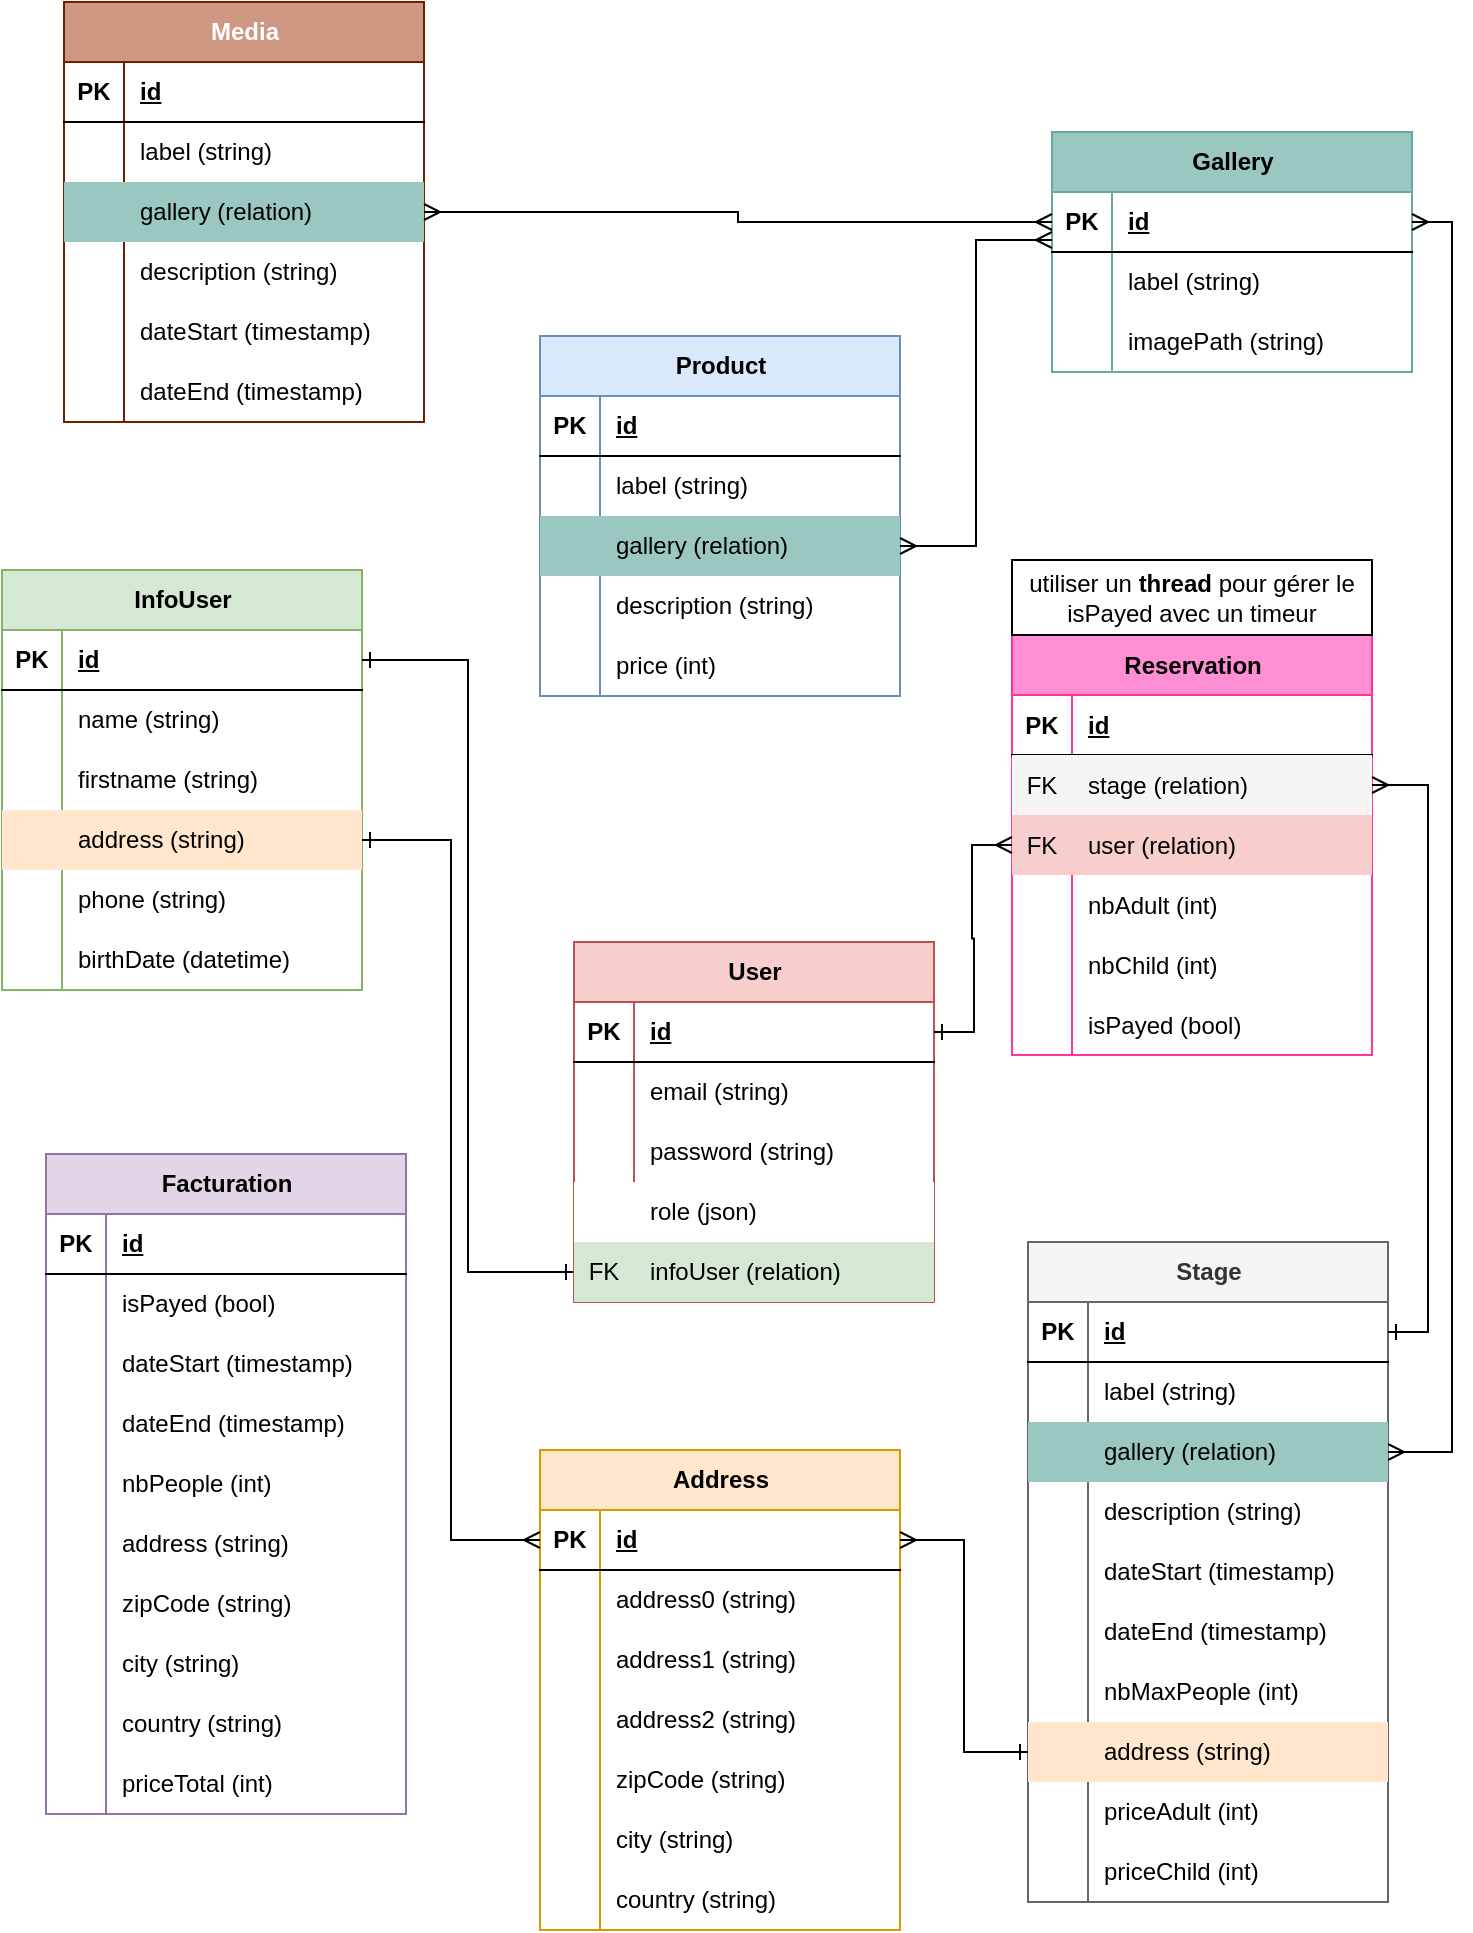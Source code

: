 <mxfile version="22.1.0" type="device">
  <diagram name="Page-1" id="Km1bxtfGeTxHN_vScdRV">
    <mxGraphModel dx="1434" dy="798" grid="1" gridSize="10" guides="1" tooltips="1" connect="1" arrows="1" fold="1" page="1" pageScale="1" pageWidth="827" pageHeight="1169" math="0" shadow="0">
      <root>
        <mxCell id="0" />
        <mxCell id="1" parent="0" />
        <mxCell id="iTHuQC9xfoUTDXvdvoSV-84" value="Stage" style="shape=table;startSize=30;container=1;collapsible=1;childLayout=tableLayout;fixedRows=1;rowLines=0;fontStyle=1;align=center;resizeLast=1;html=1;fillColor=#f5f5f5;fontColor=#333333;strokeColor=#666666;" parent="1" vertex="1">
          <mxGeometry x="551" y="673" width="180" height="330" as="geometry" />
        </mxCell>
        <mxCell id="iTHuQC9xfoUTDXvdvoSV-85" value="" style="shape=tableRow;horizontal=0;startSize=0;swimlaneHead=0;swimlaneBody=0;fillColor=none;collapsible=0;dropTarget=0;points=[[0,0.5],[1,0.5]];portConstraint=eastwest;top=0;left=0;right=0;bottom=1;" parent="iTHuQC9xfoUTDXvdvoSV-84" vertex="1">
          <mxGeometry y="30" width="180" height="30" as="geometry" />
        </mxCell>
        <mxCell id="iTHuQC9xfoUTDXvdvoSV-86" value="PK" style="shape=partialRectangle;connectable=0;fillColor=none;top=0;left=0;bottom=0;right=0;fontStyle=1;overflow=hidden;whiteSpace=wrap;html=1;" parent="iTHuQC9xfoUTDXvdvoSV-85" vertex="1">
          <mxGeometry width="30" height="30" as="geometry">
            <mxRectangle width="30" height="30" as="alternateBounds" />
          </mxGeometry>
        </mxCell>
        <mxCell id="iTHuQC9xfoUTDXvdvoSV-87" value="id" style="shape=partialRectangle;connectable=0;fillColor=none;top=0;left=0;bottom=0;right=0;align=left;spacingLeft=6;fontStyle=5;overflow=hidden;whiteSpace=wrap;html=1;" parent="iTHuQC9xfoUTDXvdvoSV-85" vertex="1">
          <mxGeometry x="30" width="150" height="30" as="geometry">
            <mxRectangle width="150" height="30" as="alternateBounds" />
          </mxGeometry>
        </mxCell>
        <mxCell id="iTHuQC9xfoUTDXvdvoSV-237" value="" style="shape=tableRow;horizontal=0;startSize=0;swimlaneHead=0;swimlaneBody=0;fillColor=none;collapsible=0;dropTarget=0;points=[[0,0.5],[1,0.5]];portConstraint=eastwest;top=0;left=0;right=0;bottom=0;" parent="iTHuQC9xfoUTDXvdvoSV-84" vertex="1">
          <mxGeometry y="60" width="180" height="30" as="geometry" />
        </mxCell>
        <mxCell id="iTHuQC9xfoUTDXvdvoSV-238" value="" style="shape=partialRectangle;connectable=0;fillColor=none;top=0;left=0;bottom=0;right=0;editable=1;overflow=hidden;whiteSpace=wrap;html=1;" parent="iTHuQC9xfoUTDXvdvoSV-237" vertex="1">
          <mxGeometry width="30" height="30" as="geometry">
            <mxRectangle width="30" height="30" as="alternateBounds" />
          </mxGeometry>
        </mxCell>
        <mxCell id="iTHuQC9xfoUTDXvdvoSV-239" value="label (string)" style="shape=partialRectangle;connectable=0;fillColor=none;top=0;left=0;bottom=0;right=0;align=left;spacingLeft=6;overflow=hidden;whiteSpace=wrap;html=1;" parent="iTHuQC9xfoUTDXvdvoSV-237" vertex="1">
          <mxGeometry x="30" width="150" height="30" as="geometry">
            <mxRectangle width="150" height="30" as="alternateBounds" />
          </mxGeometry>
        </mxCell>
        <mxCell id="rHuWA0BnnkCbZBOEAQNn-36" value="" style="shape=tableRow;horizontal=0;startSize=0;swimlaneHead=0;swimlaneBody=0;fillColor=#9AC7BF;collapsible=0;dropTarget=0;points=[[0,0.5],[1,0.5]];portConstraint=eastwest;top=0;left=0;right=0;bottom=0;" parent="iTHuQC9xfoUTDXvdvoSV-84" vertex="1">
          <mxGeometry y="90" width="180" height="30" as="geometry" />
        </mxCell>
        <mxCell id="rHuWA0BnnkCbZBOEAQNn-37" value="" style="shape=partialRectangle;connectable=0;fillColor=none;top=0;left=0;bottom=0;right=0;editable=1;overflow=hidden;whiteSpace=wrap;html=1;" parent="rHuWA0BnnkCbZBOEAQNn-36" vertex="1">
          <mxGeometry width="30" height="30" as="geometry">
            <mxRectangle width="30" height="30" as="alternateBounds" />
          </mxGeometry>
        </mxCell>
        <mxCell id="rHuWA0BnnkCbZBOEAQNn-38" value="gallery (relation)" style="shape=partialRectangle;connectable=0;fillColor=none;top=0;left=0;bottom=0;right=0;align=left;spacingLeft=6;overflow=hidden;whiteSpace=wrap;html=1;" parent="rHuWA0BnnkCbZBOEAQNn-36" vertex="1">
          <mxGeometry x="30" width="150" height="30" as="geometry">
            <mxRectangle width="150" height="30" as="alternateBounds" />
          </mxGeometry>
        </mxCell>
        <mxCell id="jrJrwGkJ_-I-mKpSj2Hi-4" value="" style="shape=tableRow;horizontal=0;startSize=0;swimlaneHead=0;swimlaneBody=0;fillColor=none;collapsible=0;dropTarget=0;points=[[0,0.5],[1,0.5]];portConstraint=eastwest;top=0;left=0;right=0;bottom=0;" parent="iTHuQC9xfoUTDXvdvoSV-84" vertex="1">
          <mxGeometry y="120" width="180" height="30" as="geometry" />
        </mxCell>
        <mxCell id="jrJrwGkJ_-I-mKpSj2Hi-5" value="" style="shape=partialRectangle;connectable=0;fillColor=none;top=0;left=0;bottom=0;right=0;editable=1;overflow=hidden;whiteSpace=wrap;html=1;" parent="jrJrwGkJ_-I-mKpSj2Hi-4" vertex="1">
          <mxGeometry width="30" height="30" as="geometry">
            <mxRectangle width="30" height="30" as="alternateBounds" />
          </mxGeometry>
        </mxCell>
        <mxCell id="jrJrwGkJ_-I-mKpSj2Hi-6" value="description (string)" style="shape=partialRectangle;connectable=0;fillColor=none;top=0;left=0;bottom=0;right=0;align=left;spacingLeft=6;overflow=hidden;whiteSpace=wrap;html=1;" parent="jrJrwGkJ_-I-mKpSj2Hi-4" vertex="1">
          <mxGeometry x="30" width="150" height="30" as="geometry">
            <mxRectangle width="150" height="30" as="alternateBounds" />
          </mxGeometry>
        </mxCell>
        <mxCell id="iTHuQC9xfoUTDXvdvoSV-91" value="" style="shape=tableRow;horizontal=0;startSize=0;swimlaneHead=0;swimlaneBody=0;fillColor=none;collapsible=0;dropTarget=0;points=[[0,0.5],[1,0.5]];portConstraint=eastwest;top=0;left=0;right=0;bottom=0;" parent="iTHuQC9xfoUTDXvdvoSV-84" vertex="1">
          <mxGeometry y="150" width="180" height="30" as="geometry" />
        </mxCell>
        <mxCell id="iTHuQC9xfoUTDXvdvoSV-92" value="" style="shape=partialRectangle;connectable=0;fillColor=none;top=0;left=0;bottom=0;right=0;editable=1;overflow=hidden;whiteSpace=wrap;html=1;" parent="iTHuQC9xfoUTDXvdvoSV-91" vertex="1">
          <mxGeometry width="30" height="30" as="geometry">
            <mxRectangle width="30" height="30" as="alternateBounds" />
          </mxGeometry>
        </mxCell>
        <mxCell id="iTHuQC9xfoUTDXvdvoSV-93" value="dateStart (timestamp)" style="shape=partialRectangle;connectable=0;fillColor=none;top=0;left=0;bottom=0;right=0;align=left;spacingLeft=6;overflow=hidden;whiteSpace=wrap;html=1;" parent="iTHuQC9xfoUTDXvdvoSV-91" vertex="1">
          <mxGeometry x="30" width="150" height="30" as="geometry">
            <mxRectangle width="150" height="30" as="alternateBounds" />
          </mxGeometry>
        </mxCell>
        <mxCell id="iTHuQC9xfoUTDXvdvoSV-94" value="" style="shape=tableRow;horizontal=0;startSize=0;swimlaneHead=0;swimlaneBody=0;fillColor=none;collapsible=0;dropTarget=0;points=[[0,0.5],[1,0.5]];portConstraint=eastwest;top=0;left=0;right=0;bottom=0;" parent="iTHuQC9xfoUTDXvdvoSV-84" vertex="1">
          <mxGeometry y="180" width="180" height="30" as="geometry" />
        </mxCell>
        <mxCell id="iTHuQC9xfoUTDXvdvoSV-95" value="" style="shape=partialRectangle;connectable=0;fillColor=none;top=0;left=0;bottom=0;right=0;editable=1;overflow=hidden;whiteSpace=wrap;html=1;" parent="iTHuQC9xfoUTDXvdvoSV-94" vertex="1">
          <mxGeometry width="30" height="30" as="geometry">
            <mxRectangle width="30" height="30" as="alternateBounds" />
          </mxGeometry>
        </mxCell>
        <mxCell id="iTHuQC9xfoUTDXvdvoSV-96" value="dateEnd (timestamp)" style="shape=partialRectangle;connectable=0;fillColor=none;top=0;left=0;bottom=0;right=0;align=left;spacingLeft=6;overflow=hidden;whiteSpace=wrap;html=1;" parent="iTHuQC9xfoUTDXvdvoSV-94" vertex="1">
          <mxGeometry x="30" width="150" height="30" as="geometry">
            <mxRectangle width="150" height="30" as="alternateBounds" />
          </mxGeometry>
        </mxCell>
        <mxCell id="iTHuQC9xfoUTDXvdvoSV-231" value="" style="shape=tableRow;horizontal=0;startSize=0;swimlaneHead=0;swimlaneBody=0;fillColor=none;collapsible=0;dropTarget=0;points=[[0,0.5],[1,0.5]];portConstraint=eastwest;top=0;left=0;right=0;bottom=0;" parent="iTHuQC9xfoUTDXvdvoSV-84" vertex="1">
          <mxGeometry y="210" width="180" height="30" as="geometry" />
        </mxCell>
        <mxCell id="iTHuQC9xfoUTDXvdvoSV-232" value="" style="shape=partialRectangle;connectable=0;fillColor=none;top=0;left=0;bottom=0;right=0;editable=1;overflow=hidden;whiteSpace=wrap;html=1;" parent="iTHuQC9xfoUTDXvdvoSV-231" vertex="1">
          <mxGeometry width="30" height="30" as="geometry">
            <mxRectangle width="30" height="30" as="alternateBounds" />
          </mxGeometry>
        </mxCell>
        <mxCell id="iTHuQC9xfoUTDXvdvoSV-233" value="nbMaxPeople (int)" style="shape=partialRectangle;connectable=0;fillColor=none;top=0;left=0;bottom=0;right=0;align=left;spacingLeft=6;overflow=hidden;whiteSpace=wrap;html=1;" parent="iTHuQC9xfoUTDXvdvoSV-231" vertex="1">
          <mxGeometry x="30" width="150" height="30" as="geometry">
            <mxRectangle width="150" height="30" as="alternateBounds" />
          </mxGeometry>
        </mxCell>
        <mxCell id="iTHuQC9xfoUTDXvdvoSV-234" value="" style="shape=tableRow;horizontal=0;startSize=0;swimlaneHead=0;swimlaneBody=0;fillColor=#ffe6cc;collapsible=0;dropTarget=0;points=[[0,0.5],[1,0.5]];portConstraint=eastwest;top=0;left=0;right=0;bottom=0;strokeColor=#d79b00;" parent="iTHuQC9xfoUTDXvdvoSV-84" vertex="1">
          <mxGeometry y="240" width="180" height="30" as="geometry" />
        </mxCell>
        <mxCell id="iTHuQC9xfoUTDXvdvoSV-235" value="" style="shape=partialRectangle;connectable=0;fillColor=none;top=0;left=0;bottom=0;right=0;editable=1;overflow=hidden;whiteSpace=wrap;html=1;" parent="iTHuQC9xfoUTDXvdvoSV-234" vertex="1">
          <mxGeometry width="30" height="30" as="geometry">
            <mxRectangle width="30" height="30" as="alternateBounds" />
          </mxGeometry>
        </mxCell>
        <mxCell id="iTHuQC9xfoUTDXvdvoSV-236" value="address (string)" style="shape=partialRectangle;connectable=0;fillColor=none;top=0;left=0;bottom=0;right=0;align=left;spacingLeft=6;overflow=hidden;whiteSpace=wrap;html=1;" parent="iTHuQC9xfoUTDXvdvoSV-234" vertex="1">
          <mxGeometry x="30" width="150" height="30" as="geometry">
            <mxRectangle width="150" height="30" as="alternateBounds" />
          </mxGeometry>
        </mxCell>
        <mxCell id="iTHuQC9xfoUTDXvdvoSV-249" value="" style="shape=tableRow;horizontal=0;startSize=0;swimlaneHead=0;swimlaneBody=0;fillColor=none;collapsible=0;dropTarget=0;points=[[0,0.5],[1,0.5]];portConstraint=eastwest;top=0;left=0;right=0;bottom=0;" parent="iTHuQC9xfoUTDXvdvoSV-84" vertex="1">
          <mxGeometry y="270" width="180" height="30" as="geometry" />
        </mxCell>
        <mxCell id="iTHuQC9xfoUTDXvdvoSV-250" value="" style="shape=partialRectangle;connectable=0;fillColor=none;top=0;left=0;bottom=0;right=0;editable=1;overflow=hidden;whiteSpace=wrap;html=1;" parent="iTHuQC9xfoUTDXvdvoSV-249" vertex="1">
          <mxGeometry width="30" height="30" as="geometry">
            <mxRectangle width="30" height="30" as="alternateBounds" />
          </mxGeometry>
        </mxCell>
        <mxCell id="iTHuQC9xfoUTDXvdvoSV-251" value="priceAdult (int)" style="shape=partialRectangle;connectable=0;fillColor=none;top=0;left=0;bottom=0;right=0;align=left;spacingLeft=6;overflow=hidden;whiteSpace=wrap;html=1;" parent="iTHuQC9xfoUTDXvdvoSV-249" vertex="1">
          <mxGeometry x="30" width="150" height="30" as="geometry">
            <mxRectangle width="150" height="30" as="alternateBounds" />
          </mxGeometry>
        </mxCell>
        <mxCell id="rHuWA0BnnkCbZBOEAQNn-39" value="" style="shape=tableRow;horizontal=0;startSize=0;swimlaneHead=0;swimlaneBody=0;fillColor=none;collapsible=0;dropTarget=0;points=[[0,0.5],[1,0.5]];portConstraint=eastwest;top=0;left=0;right=0;bottom=0;" parent="iTHuQC9xfoUTDXvdvoSV-84" vertex="1">
          <mxGeometry y="300" width="180" height="30" as="geometry" />
        </mxCell>
        <mxCell id="rHuWA0BnnkCbZBOEAQNn-40" value="" style="shape=partialRectangle;connectable=0;fillColor=none;top=0;left=0;bottom=0;right=0;editable=1;overflow=hidden;whiteSpace=wrap;html=1;" parent="rHuWA0BnnkCbZBOEAQNn-39" vertex="1">
          <mxGeometry width="30" height="30" as="geometry">
            <mxRectangle width="30" height="30" as="alternateBounds" />
          </mxGeometry>
        </mxCell>
        <mxCell id="rHuWA0BnnkCbZBOEAQNn-41" value="priceChild (int)" style="shape=partialRectangle;connectable=0;fillColor=none;top=0;left=0;bottom=0;right=0;align=left;spacingLeft=6;overflow=hidden;whiteSpace=wrap;html=1;" parent="rHuWA0BnnkCbZBOEAQNn-39" vertex="1">
          <mxGeometry x="30" width="150" height="30" as="geometry">
            <mxRectangle width="150" height="30" as="alternateBounds" />
          </mxGeometry>
        </mxCell>
        <mxCell id="iTHuQC9xfoUTDXvdvoSV-97" value="Facturation" style="shape=table;startSize=30;container=1;collapsible=1;childLayout=tableLayout;fixedRows=1;rowLines=0;fontStyle=1;align=center;resizeLast=1;html=1;fillColor=#e1d5e7;strokeColor=#9673a6;" parent="1" vertex="1">
          <mxGeometry x="60" y="629" width="180" height="330" as="geometry" />
        </mxCell>
        <mxCell id="iTHuQC9xfoUTDXvdvoSV-98" value="" style="shape=tableRow;horizontal=0;startSize=0;swimlaneHead=0;swimlaneBody=0;fillColor=none;collapsible=0;dropTarget=0;points=[[0,0.5],[1,0.5]];portConstraint=eastwest;top=0;left=0;right=0;bottom=1;" parent="iTHuQC9xfoUTDXvdvoSV-97" vertex="1">
          <mxGeometry y="30" width="180" height="30" as="geometry" />
        </mxCell>
        <mxCell id="iTHuQC9xfoUTDXvdvoSV-99" value="PK" style="shape=partialRectangle;connectable=0;fillColor=none;top=0;left=0;bottom=0;right=0;fontStyle=1;overflow=hidden;whiteSpace=wrap;html=1;" parent="iTHuQC9xfoUTDXvdvoSV-98" vertex="1">
          <mxGeometry width="30" height="30" as="geometry">
            <mxRectangle width="30" height="30" as="alternateBounds" />
          </mxGeometry>
        </mxCell>
        <mxCell id="iTHuQC9xfoUTDXvdvoSV-100" value="id" style="shape=partialRectangle;connectable=0;fillColor=none;top=0;left=0;bottom=0;right=0;align=left;spacingLeft=6;fontStyle=5;overflow=hidden;whiteSpace=wrap;html=1;" parent="iTHuQC9xfoUTDXvdvoSV-98" vertex="1">
          <mxGeometry x="30" width="150" height="30" as="geometry">
            <mxRectangle width="150" height="30" as="alternateBounds" />
          </mxGeometry>
        </mxCell>
        <mxCell id="iTHuQC9xfoUTDXvdvoSV-101" value="" style="shape=tableRow;horizontal=0;startSize=0;swimlaneHead=0;swimlaneBody=0;fillColor=none;collapsible=0;dropTarget=0;points=[[0,0.5],[1,0.5]];portConstraint=eastwest;top=0;left=0;right=0;bottom=0;" parent="iTHuQC9xfoUTDXvdvoSV-97" vertex="1">
          <mxGeometry y="60" width="180" height="30" as="geometry" />
        </mxCell>
        <mxCell id="iTHuQC9xfoUTDXvdvoSV-102" value="" style="shape=partialRectangle;connectable=0;fillColor=none;top=0;left=0;bottom=0;right=0;editable=1;overflow=hidden;whiteSpace=wrap;html=1;" parent="iTHuQC9xfoUTDXvdvoSV-101" vertex="1">
          <mxGeometry width="30" height="30" as="geometry">
            <mxRectangle width="30" height="30" as="alternateBounds" />
          </mxGeometry>
        </mxCell>
        <mxCell id="iTHuQC9xfoUTDXvdvoSV-103" value="isPayed (bool)" style="shape=partialRectangle;connectable=0;fillColor=none;top=0;left=0;bottom=0;right=0;align=left;spacingLeft=6;overflow=hidden;whiteSpace=wrap;html=1;" parent="iTHuQC9xfoUTDXvdvoSV-101" vertex="1">
          <mxGeometry x="30" width="150" height="30" as="geometry">
            <mxRectangle width="150" height="30" as="alternateBounds" />
          </mxGeometry>
        </mxCell>
        <mxCell id="iTHuQC9xfoUTDXvdvoSV-104" value="" style="shape=tableRow;horizontal=0;startSize=0;swimlaneHead=0;swimlaneBody=0;fillColor=none;collapsible=0;dropTarget=0;points=[[0,0.5],[1,0.5]];portConstraint=eastwest;top=0;left=0;right=0;bottom=0;" parent="iTHuQC9xfoUTDXvdvoSV-97" vertex="1">
          <mxGeometry y="90" width="180" height="30" as="geometry" />
        </mxCell>
        <mxCell id="iTHuQC9xfoUTDXvdvoSV-105" value="" style="shape=partialRectangle;connectable=0;fillColor=none;top=0;left=0;bottom=0;right=0;editable=1;overflow=hidden;whiteSpace=wrap;html=1;" parent="iTHuQC9xfoUTDXvdvoSV-104" vertex="1">
          <mxGeometry width="30" height="30" as="geometry">
            <mxRectangle width="30" height="30" as="alternateBounds" />
          </mxGeometry>
        </mxCell>
        <mxCell id="iTHuQC9xfoUTDXvdvoSV-106" value="dateStart (timestamp)" style="shape=partialRectangle;connectable=0;fillColor=none;top=0;left=0;bottom=0;right=0;align=left;spacingLeft=6;overflow=hidden;whiteSpace=wrap;html=1;" parent="iTHuQC9xfoUTDXvdvoSV-104" vertex="1">
          <mxGeometry x="30" width="150" height="30" as="geometry">
            <mxRectangle width="150" height="30" as="alternateBounds" />
          </mxGeometry>
        </mxCell>
        <mxCell id="iTHuQC9xfoUTDXvdvoSV-107" value="" style="shape=tableRow;horizontal=0;startSize=0;swimlaneHead=0;swimlaneBody=0;fillColor=none;collapsible=0;dropTarget=0;points=[[0,0.5],[1,0.5]];portConstraint=eastwest;top=0;left=0;right=0;bottom=0;" parent="iTHuQC9xfoUTDXvdvoSV-97" vertex="1">
          <mxGeometry y="120" width="180" height="30" as="geometry" />
        </mxCell>
        <mxCell id="iTHuQC9xfoUTDXvdvoSV-108" value="" style="shape=partialRectangle;connectable=0;fillColor=none;top=0;left=0;bottom=0;right=0;editable=1;overflow=hidden;whiteSpace=wrap;html=1;" parent="iTHuQC9xfoUTDXvdvoSV-107" vertex="1">
          <mxGeometry width="30" height="30" as="geometry">
            <mxRectangle width="30" height="30" as="alternateBounds" />
          </mxGeometry>
        </mxCell>
        <mxCell id="iTHuQC9xfoUTDXvdvoSV-109" value="dateEnd (timestamp)" style="shape=partialRectangle;connectable=0;fillColor=none;top=0;left=0;bottom=0;right=0;align=left;spacingLeft=6;overflow=hidden;whiteSpace=wrap;html=1;" parent="iTHuQC9xfoUTDXvdvoSV-107" vertex="1">
          <mxGeometry x="30" width="150" height="30" as="geometry">
            <mxRectangle width="150" height="30" as="alternateBounds" />
          </mxGeometry>
        </mxCell>
        <mxCell id="iTHuQC9xfoUTDXvdvoSV-212" value="" style="shape=tableRow;horizontal=0;startSize=0;swimlaneHead=0;swimlaneBody=0;fillColor=none;collapsible=0;dropTarget=0;points=[[0,0.5],[1,0.5]];portConstraint=eastwest;top=0;left=0;right=0;bottom=0;" parent="iTHuQC9xfoUTDXvdvoSV-97" vertex="1">
          <mxGeometry y="150" width="180" height="30" as="geometry" />
        </mxCell>
        <mxCell id="iTHuQC9xfoUTDXvdvoSV-213" value="" style="shape=partialRectangle;connectable=0;fillColor=none;top=0;left=0;bottom=0;right=0;editable=1;overflow=hidden;whiteSpace=wrap;html=1;" parent="iTHuQC9xfoUTDXvdvoSV-212" vertex="1">
          <mxGeometry width="30" height="30" as="geometry">
            <mxRectangle width="30" height="30" as="alternateBounds" />
          </mxGeometry>
        </mxCell>
        <mxCell id="iTHuQC9xfoUTDXvdvoSV-214" value="nbPeople (int)" style="shape=partialRectangle;connectable=0;fillColor=none;top=0;left=0;bottom=0;right=0;align=left;spacingLeft=6;overflow=hidden;whiteSpace=wrap;html=1;" parent="iTHuQC9xfoUTDXvdvoSV-212" vertex="1">
          <mxGeometry x="30" width="150" height="30" as="geometry">
            <mxRectangle width="150" height="30" as="alternateBounds" />
          </mxGeometry>
        </mxCell>
        <mxCell id="rHuWA0BnnkCbZBOEAQNn-7" value="" style="shape=tableRow;horizontal=0;startSize=0;swimlaneHead=0;swimlaneBody=0;fillColor=none;collapsible=0;dropTarget=0;points=[[0,0.5],[1,0.5]];portConstraint=eastwest;top=0;left=0;right=0;bottom=0;" parent="iTHuQC9xfoUTDXvdvoSV-97" vertex="1">
          <mxGeometry y="180" width="180" height="30" as="geometry" />
        </mxCell>
        <mxCell id="rHuWA0BnnkCbZBOEAQNn-8" value="" style="shape=partialRectangle;connectable=0;fillColor=none;top=0;left=0;bottom=0;right=0;editable=1;overflow=hidden;whiteSpace=wrap;html=1;" parent="rHuWA0BnnkCbZBOEAQNn-7" vertex="1">
          <mxGeometry width="30" height="30" as="geometry">
            <mxRectangle width="30" height="30" as="alternateBounds" />
          </mxGeometry>
        </mxCell>
        <mxCell id="rHuWA0BnnkCbZBOEAQNn-9" value="address (string)" style="shape=partialRectangle;connectable=0;fillColor=none;top=0;left=0;bottom=0;right=0;align=left;spacingLeft=6;overflow=hidden;whiteSpace=wrap;html=1;" parent="rHuWA0BnnkCbZBOEAQNn-7" vertex="1">
          <mxGeometry x="30" width="150" height="30" as="geometry">
            <mxRectangle width="150" height="30" as="alternateBounds" />
          </mxGeometry>
        </mxCell>
        <mxCell id="iTHuQC9xfoUTDXvdvoSV-218" value="" style="shape=tableRow;horizontal=0;startSize=0;swimlaneHead=0;swimlaneBody=0;fillColor=none;collapsible=0;dropTarget=0;points=[[0,0.5],[1,0.5]];portConstraint=eastwest;top=0;left=0;right=0;bottom=0;" parent="iTHuQC9xfoUTDXvdvoSV-97" vertex="1">
          <mxGeometry y="210" width="180" height="30" as="geometry" />
        </mxCell>
        <mxCell id="iTHuQC9xfoUTDXvdvoSV-219" value="" style="shape=partialRectangle;connectable=0;fillColor=none;top=0;left=0;bottom=0;right=0;editable=1;overflow=hidden;whiteSpace=wrap;html=1;" parent="iTHuQC9xfoUTDXvdvoSV-218" vertex="1">
          <mxGeometry width="30" height="30" as="geometry">
            <mxRectangle width="30" height="30" as="alternateBounds" />
          </mxGeometry>
        </mxCell>
        <mxCell id="iTHuQC9xfoUTDXvdvoSV-220" value="zipCode (string)" style="shape=partialRectangle;connectable=0;fillColor=none;top=0;left=0;bottom=0;right=0;align=left;spacingLeft=6;overflow=hidden;whiteSpace=wrap;html=1;" parent="iTHuQC9xfoUTDXvdvoSV-218" vertex="1">
          <mxGeometry x="30" width="150" height="30" as="geometry">
            <mxRectangle width="150" height="30" as="alternateBounds" />
          </mxGeometry>
        </mxCell>
        <mxCell id="iTHuQC9xfoUTDXvdvoSV-221" value="" style="shape=tableRow;horizontal=0;startSize=0;swimlaneHead=0;swimlaneBody=0;fillColor=none;collapsible=0;dropTarget=0;points=[[0,0.5],[1,0.5]];portConstraint=eastwest;top=0;left=0;right=0;bottom=0;" parent="iTHuQC9xfoUTDXvdvoSV-97" vertex="1">
          <mxGeometry y="240" width="180" height="30" as="geometry" />
        </mxCell>
        <mxCell id="iTHuQC9xfoUTDXvdvoSV-222" value="" style="shape=partialRectangle;connectable=0;fillColor=none;top=0;left=0;bottom=0;right=0;editable=1;overflow=hidden;whiteSpace=wrap;html=1;" parent="iTHuQC9xfoUTDXvdvoSV-221" vertex="1">
          <mxGeometry width="30" height="30" as="geometry">
            <mxRectangle width="30" height="30" as="alternateBounds" />
          </mxGeometry>
        </mxCell>
        <mxCell id="iTHuQC9xfoUTDXvdvoSV-223" value="city (string)" style="shape=partialRectangle;connectable=0;fillColor=none;top=0;left=0;bottom=0;right=0;align=left;spacingLeft=6;overflow=hidden;whiteSpace=wrap;html=1;" parent="iTHuQC9xfoUTDXvdvoSV-221" vertex="1">
          <mxGeometry x="30" width="150" height="30" as="geometry">
            <mxRectangle width="150" height="30" as="alternateBounds" />
          </mxGeometry>
        </mxCell>
        <mxCell id="iTHuQC9xfoUTDXvdvoSV-224" value="" style="shape=tableRow;horizontal=0;startSize=0;swimlaneHead=0;swimlaneBody=0;fillColor=none;collapsible=0;dropTarget=0;points=[[0,0.5],[1,0.5]];portConstraint=eastwest;top=0;left=0;right=0;bottom=0;" parent="iTHuQC9xfoUTDXvdvoSV-97" vertex="1">
          <mxGeometry y="270" width="180" height="30" as="geometry" />
        </mxCell>
        <mxCell id="iTHuQC9xfoUTDXvdvoSV-225" value="" style="shape=partialRectangle;connectable=0;fillColor=none;top=0;left=0;bottom=0;right=0;editable=1;overflow=hidden;whiteSpace=wrap;html=1;" parent="iTHuQC9xfoUTDXvdvoSV-224" vertex="1">
          <mxGeometry width="30" height="30" as="geometry">
            <mxRectangle width="30" height="30" as="alternateBounds" />
          </mxGeometry>
        </mxCell>
        <mxCell id="iTHuQC9xfoUTDXvdvoSV-226" value="country (string)" style="shape=partialRectangle;connectable=0;fillColor=none;top=0;left=0;bottom=0;right=0;align=left;spacingLeft=6;overflow=hidden;whiteSpace=wrap;html=1;" parent="iTHuQC9xfoUTDXvdvoSV-224" vertex="1">
          <mxGeometry x="30" width="150" height="30" as="geometry">
            <mxRectangle width="150" height="30" as="alternateBounds" />
          </mxGeometry>
        </mxCell>
        <mxCell id="iTHuQC9xfoUTDXvdvoSV-227" value="" style="shape=tableRow;horizontal=0;startSize=0;swimlaneHead=0;swimlaneBody=0;fillColor=none;collapsible=0;dropTarget=0;points=[[0,0.5],[1,0.5]];portConstraint=eastwest;top=0;left=0;right=0;bottom=0;" parent="iTHuQC9xfoUTDXvdvoSV-97" vertex="1">
          <mxGeometry y="300" width="180" height="30" as="geometry" />
        </mxCell>
        <mxCell id="iTHuQC9xfoUTDXvdvoSV-228" value="" style="shape=partialRectangle;connectable=0;fillColor=none;top=0;left=0;bottom=0;right=0;editable=1;overflow=hidden;whiteSpace=wrap;html=1;" parent="iTHuQC9xfoUTDXvdvoSV-227" vertex="1">
          <mxGeometry width="30" height="30" as="geometry">
            <mxRectangle width="30" height="30" as="alternateBounds" />
          </mxGeometry>
        </mxCell>
        <mxCell id="iTHuQC9xfoUTDXvdvoSV-229" value="priceTotal (int)" style="shape=partialRectangle;connectable=0;fillColor=none;top=0;left=0;bottom=0;right=0;align=left;spacingLeft=6;overflow=hidden;whiteSpace=wrap;html=1;" parent="iTHuQC9xfoUTDXvdvoSV-227" vertex="1">
          <mxGeometry x="30" width="150" height="30" as="geometry">
            <mxRectangle width="150" height="30" as="alternateBounds" />
          </mxGeometry>
        </mxCell>
        <mxCell id="iTHuQC9xfoUTDXvdvoSV-162" value="InfoUser" style="shape=table;startSize=30;container=1;collapsible=1;childLayout=tableLayout;fixedRows=1;rowLines=0;fontStyle=1;align=center;resizeLast=1;html=1;fillColor=#d5e8d4;strokeColor=#82b366;" parent="1" vertex="1">
          <mxGeometry x="38" y="337" width="180" height="210" as="geometry" />
        </mxCell>
        <mxCell id="iTHuQC9xfoUTDXvdvoSV-163" value="" style="shape=tableRow;horizontal=0;startSize=0;swimlaneHead=0;swimlaneBody=0;fillColor=none;collapsible=0;dropTarget=0;points=[[0,0.5],[1,0.5]];portConstraint=eastwest;top=0;left=0;right=0;bottom=1;" parent="iTHuQC9xfoUTDXvdvoSV-162" vertex="1">
          <mxGeometry y="30" width="180" height="30" as="geometry" />
        </mxCell>
        <mxCell id="iTHuQC9xfoUTDXvdvoSV-164" value="PK" style="shape=partialRectangle;connectable=0;fillColor=none;top=0;left=0;bottom=0;right=0;fontStyle=1;overflow=hidden;whiteSpace=wrap;html=1;" parent="iTHuQC9xfoUTDXvdvoSV-163" vertex="1">
          <mxGeometry width="30" height="30" as="geometry">
            <mxRectangle width="30" height="30" as="alternateBounds" />
          </mxGeometry>
        </mxCell>
        <mxCell id="iTHuQC9xfoUTDXvdvoSV-165" value="id" style="shape=partialRectangle;connectable=0;fillColor=none;top=0;left=0;bottom=0;right=0;align=left;spacingLeft=6;fontStyle=5;overflow=hidden;whiteSpace=wrap;html=1;" parent="iTHuQC9xfoUTDXvdvoSV-163" vertex="1">
          <mxGeometry x="30" width="150" height="30" as="geometry">
            <mxRectangle width="150" height="30" as="alternateBounds" />
          </mxGeometry>
        </mxCell>
        <mxCell id="iTHuQC9xfoUTDXvdvoSV-166" value="" style="shape=tableRow;horizontal=0;startSize=0;swimlaneHead=0;swimlaneBody=0;fillColor=none;collapsible=0;dropTarget=0;points=[[0,0.5],[1,0.5]];portConstraint=eastwest;top=0;left=0;right=0;bottom=0;" parent="iTHuQC9xfoUTDXvdvoSV-162" vertex="1">
          <mxGeometry y="60" width="180" height="30" as="geometry" />
        </mxCell>
        <mxCell id="iTHuQC9xfoUTDXvdvoSV-167" value="" style="shape=partialRectangle;connectable=0;fillColor=none;top=0;left=0;bottom=0;right=0;editable=1;overflow=hidden;whiteSpace=wrap;html=1;" parent="iTHuQC9xfoUTDXvdvoSV-166" vertex="1">
          <mxGeometry width="30" height="30" as="geometry">
            <mxRectangle width="30" height="30" as="alternateBounds" />
          </mxGeometry>
        </mxCell>
        <mxCell id="iTHuQC9xfoUTDXvdvoSV-168" value="name (string)" style="shape=partialRectangle;connectable=0;fillColor=none;top=0;left=0;bottom=0;right=0;align=left;spacingLeft=6;overflow=hidden;whiteSpace=wrap;html=1;" parent="iTHuQC9xfoUTDXvdvoSV-166" vertex="1">
          <mxGeometry x="30" width="150" height="30" as="geometry">
            <mxRectangle width="150" height="30" as="alternateBounds" />
          </mxGeometry>
        </mxCell>
        <mxCell id="iTHuQC9xfoUTDXvdvoSV-169" value="" style="shape=tableRow;horizontal=0;startSize=0;swimlaneHead=0;swimlaneBody=0;fillColor=none;collapsible=0;dropTarget=0;points=[[0,0.5],[1,0.5]];portConstraint=eastwest;top=0;left=0;right=0;bottom=0;" parent="iTHuQC9xfoUTDXvdvoSV-162" vertex="1">
          <mxGeometry y="90" width="180" height="30" as="geometry" />
        </mxCell>
        <mxCell id="iTHuQC9xfoUTDXvdvoSV-170" value="" style="shape=partialRectangle;connectable=0;fillColor=none;top=0;left=0;bottom=0;right=0;editable=1;overflow=hidden;whiteSpace=wrap;html=1;" parent="iTHuQC9xfoUTDXvdvoSV-169" vertex="1">
          <mxGeometry width="30" height="30" as="geometry">
            <mxRectangle width="30" height="30" as="alternateBounds" />
          </mxGeometry>
        </mxCell>
        <mxCell id="iTHuQC9xfoUTDXvdvoSV-171" value="firstname (string)" style="shape=partialRectangle;connectable=0;fillColor=none;top=0;left=0;bottom=0;right=0;align=left;spacingLeft=6;overflow=hidden;whiteSpace=wrap;html=1;" parent="iTHuQC9xfoUTDXvdvoSV-169" vertex="1">
          <mxGeometry x="30" width="150" height="30" as="geometry">
            <mxRectangle width="150" height="30" as="alternateBounds" />
          </mxGeometry>
        </mxCell>
        <mxCell id="iTHuQC9xfoUTDXvdvoSV-178" value="" style="shape=tableRow;horizontal=0;startSize=0;swimlaneHead=0;swimlaneBody=0;fillColor=#ffe6cc;collapsible=0;dropTarget=0;points=[[0,0.5],[1,0.5]];portConstraint=eastwest;top=0;left=0;right=0;bottom=0;strokeColor=#d79b00;" parent="iTHuQC9xfoUTDXvdvoSV-162" vertex="1">
          <mxGeometry y="120" width="180" height="30" as="geometry" />
        </mxCell>
        <mxCell id="iTHuQC9xfoUTDXvdvoSV-179" value="" style="shape=partialRectangle;connectable=0;fillColor=none;top=0;left=0;bottom=0;right=0;editable=1;overflow=hidden;whiteSpace=wrap;html=1;" parent="iTHuQC9xfoUTDXvdvoSV-178" vertex="1">
          <mxGeometry width="30" height="30" as="geometry">
            <mxRectangle width="30" height="30" as="alternateBounds" />
          </mxGeometry>
        </mxCell>
        <mxCell id="iTHuQC9xfoUTDXvdvoSV-180" value="address (string)" style="shape=partialRectangle;connectable=0;fillColor=none;top=0;left=0;bottom=0;right=0;align=left;spacingLeft=6;overflow=hidden;whiteSpace=wrap;html=1;" parent="iTHuQC9xfoUTDXvdvoSV-178" vertex="1">
          <mxGeometry x="30" width="150" height="30" as="geometry">
            <mxRectangle width="150" height="30" as="alternateBounds" />
          </mxGeometry>
        </mxCell>
        <mxCell id="iTHuQC9xfoUTDXvdvoSV-190" value="" style="shape=tableRow;horizontal=0;startSize=0;swimlaneHead=0;swimlaneBody=0;fillColor=none;collapsible=0;dropTarget=0;points=[[0,0.5],[1,0.5]];portConstraint=eastwest;top=0;left=0;right=0;bottom=0;" parent="iTHuQC9xfoUTDXvdvoSV-162" vertex="1">
          <mxGeometry y="150" width="180" height="30" as="geometry" />
        </mxCell>
        <mxCell id="iTHuQC9xfoUTDXvdvoSV-191" value="" style="shape=partialRectangle;connectable=0;fillColor=none;top=0;left=0;bottom=0;right=0;editable=1;overflow=hidden;whiteSpace=wrap;html=1;" parent="iTHuQC9xfoUTDXvdvoSV-190" vertex="1">
          <mxGeometry width="30" height="30" as="geometry">
            <mxRectangle width="30" height="30" as="alternateBounds" />
          </mxGeometry>
        </mxCell>
        <mxCell id="iTHuQC9xfoUTDXvdvoSV-192" value="phone (string)" style="shape=partialRectangle;connectable=0;fillColor=none;top=0;left=0;bottom=0;right=0;align=left;spacingLeft=6;overflow=hidden;whiteSpace=wrap;html=1;" parent="iTHuQC9xfoUTDXvdvoSV-190" vertex="1">
          <mxGeometry x="30" width="150" height="30" as="geometry">
            <mxRectangle width="150" height="30" as="alternateBounds" />
          </mxGeometry>
        </mxCell>
        <mxCell id="iTHuQC9xfoUTDXvdvoSV-193" value="" style="shape=tableRow;horizontal=0;startSize=0;swimlaneHead=0;swimlaneBody=0;fillColor=none;collapsible=0;dropTarget=0;points=[[0,0.5],[1,0.5]];portConstraint=eastwest;top=0;left=0;right=0;bottom=0;" parent="iTHuQC9xfoUTDXvdvoSV-162" vertex="1">
          <mxGeometry y="180" width="180" height="30" as="geometry" />
        </mxCell>
        <mxCell id="iTHuQC9xfoUTDXvdvoSV-194" value="" style="shape=partialRectangle;connectable=0;fillColor=none;top=0;left=0;bottom=0;right=0;editable=1;overflow=hidden;whiteSpace=wrap;html=1;" parent="iTHuQC9xfoUTDXvdvoSV-193" vertex="1">
          <mxGeometry width="30" height="30" as="geometry">
            <mxRectangle width="30" height="30" as="alternateBounds" />
          </mxGeometry>
        </mxCell>
        <mxCell id="iTHuQC9xfoUTDXvdvoSV-195" value="birthDate (datetime)" style="shape=partialRectangle;connectable=0;fillColor=none;top=0;left=0;bottom=0;right=0;align=left;spacingLeft=6;overflow=hidden;whiteSpace=wrap;html=1;" parent="iTHuQC9xfoUTDXvdvoSV-193" vertex="1">
          <mxGeometry x="30" width="150" height="30" as="geometry">
            <mxRectangle width="150" height="30" as="alternateBounds" />
          </mxGeometry>
        </mxCell>
        <mxCell id="iTHuQC9xfoUTDXvdvoSV-211" value="" style="group" parent="1" vertex="1" connectable="0">
          <mxGeometry x="543" y="312" width="190" height="317.5" as="geometry" />
        </mxCell>
        <mxCell id="rHuWA0BnnkCbZBOEAQNn-73" value="" style="group" parent="iTHuQC9xfoUTDXvdvoSV-211" vertex="1" connectable="0">
          <mxGeometry x="-10" y="60" width="180" height="247.5" as="geometry" />
        </mxCell>
        <mxCell id="rHuWA0BnnkCbZBOEAQNn-74" value="" style="group" parent="rHuWA0BnnkCbZBOEAQNn-73" vertex="1" connectable="0">
          <mxGeometry x="10" y="-40" width="180" height="247.5" as="geometry" />
        </mxCell>
        <mxCell id="rHuWA0BnnkCbZBOEAQNn-75" value="" style="group" parent="rHuWA0BnnkCbZBOEAQNn-74" vertex="1" connectable="0">
          <mxGeometry width="180" height="247.5" as="geometry" />
        </mxCell>
        <mxCell id="rHuWA0BnnkCbZBOEAQNn-42" value="&lt;span style=&quot;background-color: rgb(255, 143, 210);&quot;&gt;Reservation&lt;/span&gt;" style="shape=table;startSize=30;container=1;collapsible=1;childLayout=tableLayout;fixedRows=1;rowLines=0;fontStyle=1;align=center;resizeLast=1;html=1;fillColor=#FF8FD2;strokeColor=#FF3399;" parent="rHuWA0BnnkCbZBOEAQNn-75" vertex="1">
          <mxGeometry y="37.5" width="180" height="210" as="geometry" />
        </mxCell>
        <mxCell id="rHuWA0BnnkCbZBOEAQNn-43" value="" style="shape=tableRow;horizontal=0;startSize=0;swimlaneHead=0;swimlaneBody=0;fillColor=none;collapsible=0;dropTarget=0;points=[[0,0.5],[1,0.5]];portConstraint=eastwest;top=0;left=0;right=0;bottom=1;" parent="rHuWA0BnnkCbZBOEAQNn-42" vertex="1">
          <mxGeometry y="30" width="180" height="30" as="geometry" />
        </mxCell>
        <mxCell id="rHuWA0BnnkCbZBOEAQNn-44" value="PK" style="shape=partialRectangle;connectable=0;fillColor=none;top=0;left=0;bottom=0;right=0;fontStyle=1;overflow=hidden;whiteSpace=wrap;html=1;" parent="rHuWA0BnnkCbZBOEAQNn-43" vertex="1">
          <mxGeometry width="30" height="30" as="geometry">
            <mxRectangle width="30" height="30" as="alternateBounds" />
          </mxGeometry>
        </mxCell>
        <mxCell id="rHuWA0BnnkCbZBOEAQNn-45" value="id" style="shape=partialRectangle;connectable=0;fillColor=none;top=0;left=0;bottom=0;right=0;align=left;spacingLeft=6;fontStyle=5;overflow=hidden;whiteSpace=wrap;html=1;" parent="rHuWA0BnnkCbZBOEAQNn-43" vertex="1">
          <mxGeometry x="30" width="150" height="30" as="geometry">
            <mxRectangle width="150" height="30" as="alternateBounds" />
          </mxGeometry>
        </mxCell>
        <mxCell id="rHuWA0BnnkCbZBOEAQNn-46" value="" style="shape=tableRow;horizontal=0;startSize=0;swimlaneHead=0;swimlaneBody=0;fillColor=#f5f5f5;collapsible=0;dropTarget=0;points=[[0,0.5],[1,0.5]];portConstraint=eastwest;top=0;left=0;right=0;bottom=0;fontColor=#333333;strokeColor=#666666;" parent="rHuWA0BnnkCbZBOEAQNn-42" vertex="1">
          <mxGeometry y="60" width="180" height="30" as="geometry" />
        </mxCell>
        <mxCell id="rHuWA0BnnkCbZBOEAQNn-47" value="FK" style="shape=partialRectangle;connectable=0;fillColor=none;top=0;left=0;bottom=0;right=0;editable=1;overflow=hidden;whiteSpace=wrap;html=1;" parent="rHuWA0BnnkCbZBOEAQNn-46" vertex="1">
          <mxGeometry width="30" height="30" as="geometry">
            <mxRectangle width="30" height="30" as="alternateBounds" />
          </mxGeometry>
        </mxCell>
        <mxCell id="rHuWA0BnnkCbZBOEAQNn-48" value="stage (relation)" style="shape=partialRectangle;connectable=0;fillColor=none;top=0;left=0;bottom=0;right=0;align=left;spacingLeft=6;overflow=hidden;whiteSpace=wrap;html=1;" parent="rHuWA0BnnkCbZBOEAQNn-46" vertex="1">
          <mxGeometry x="30" width="150" height="30" as="geometry">
            <mxRectangle width="150" height="30" as="alternateBounds" />
          </mxGeometry>
        </mxCell>
        <mxCell id="rHuWA0BnnkCbZBOEAQNn-49" value="" style="shape=tableRow;horizontal=0;startSize=0;swimlaneHead=0;swimlaneBody=0;fillColor=#f8cecc;collapsible=0;dropTarget=0;points=[[0,0.5],[1,0.5]];portConstraint=eastwest;top=0;left=0;right=0;bottom=0;strokeColor=#b85450;" parent="rHuWA0BnnkCbZBOEAQNn-42" vertex="1">
          <mxGeometry y="90" width="180" height="30" as="geometry" />
        </mxCell>
        <mxCell id="rHuWA0BnnkCbZBOEAQNn-50" value="FK" style="shape=partialRectangle;connectable=0;fillColor=none;top=0;left=0;bottom=0;right=0;editable=1;overflow=hidden;whiteSpace=wrap;html=1;" parent="rHuWA0BnnkCbZBOEAQNn-49" vertex="1">
          <mxGeometry width="30" height="30" as="geometry">
            <mxRectangle width="30" height="30" as="alternateBounds" />
          </mxGeometry>
        </mxCell>
        <mxCell id="rHuWA0BnnkCbZBOEAQNn-51" value="user (relation)" style="shape=partialRectangle;connectable=0;fillColor=none;top=0;left=0;bottom=0;right=0;align=left;spacingLeft=6;overflow=hidden;whiteSpace=wrap;html=1;" parent="rHuWA0BnnkCbZBOEAQNn-49" vertex="1">
          <mxGeometry x="30" width="150" height="30" as="geometry">
            <mxRectangle width="150" height="30" as="alternateBounds" />
          </mxGeometry>
        </mxCell>
        <mxCell id="rHuWA0BnnkCbZBOEAQNn-52" value="" style="shape=tableRow;horizontal=0;startSize=0;swimlaneHead=0;swimlaneBody=0;fillColor=none;collapsible=0;dropTarget=0;points=[[0,0.5],[1,0.5]];portConstraint=eastwest;top=0;left=0;right=0;bottom=0;" parent="rHuWA0BnnkCbZBOEAQNn-42" vertex="1">
          <mxGeometry y="120" width="180" height="30" as="geometry" />
        </mxCell>
        <mxCell id="rHuWA0BnnkCbZBOEAQNn-53" value="" style="shape=partialRectangle;connectable=0;fillColor=none;top=0;left=0;bottom=0;right=0;editable=1;overflow=hidden;whiteSpace=wrap;html=1;" parent="rHuWA0BnnkCbZBOEAQNn-52" vertex="1">
          <mxGeometry width="30" height="30" as="geometry">
            <mxRectangle width="30" height="30" as="alternateBounds" />
          </mxGeometry>
        </mxCell>
        <mxCell id="rHuWA0BnnkCbZBOEAQNn-54" value="nbAdult (int)" style="shape=partialRectangle;connectable=0;fillColor=none;top=0;left=0;bottom=0;right=0;align=left;spacingLeft=6;overflow=hidden;whiteSpace=wrap;html=1;" parent="rHuWA0BnnkCbZBOEAQNn-52" vertex="1">
          <mxGeometry x="30" width="150" height="30" as="geometry">
            <mxRectangle width="150" height="30" as="alternateBounds" />
          </mxGeometry>
        </mxCell>
        <mxCell id="rHuWA0BnnkCbZBOEAQNn-55" value="" style="shape=tableRow;horizontal=0;startSize=0;swimlaneHead=0;swimlaneBody=0;fillColor=none;collapsible=0;dropTarget=0;points=[[0,0.5],[1,0.5]];portConstraint=eastwest;top=0;left=0;right=0;bottom=0;" parent="rHuWA0BnnkCbZBOEAQNn-42" vertex="1">
          <mxGeometry y="150" width="180" height="30" as="geometry" />
        </mxCell>
        <mxCell id="rHuWA0BnnkCbZBOEAQNn-56" value="" style="shape=partialRectangle;connectable=0;fillColor=none;top=0;left=0;bottom=0;right=0;editable=1;overflow=hidden;whiteSpace=wrap;html=1;" parent="rHuWA0BnnkCbZBOEAQNn-55" vertex="1">
          <mxGeometry width="30" height="30" as="geometry">
            <mxRectangle width="30" height="30" as="alternateBounds" />
          </mxGeometry>
        </mxCell>
        <mxCell id="rHuWA0BnnkCbZBOEAQNn-57" value="nbChild (int)" style="shape=partialRectangle;connectable=0;fillColor=none;top=0;left=0;bottom=0;right=0;align=left;spacingLeft=6;overflow=hidden;whiteSpace=wrap;html=1;" parent="rHuWA0BnnkCbZBOEAQNn-55" vertex="1">
          <mxGeometry x="30" width="150" height="30" as="geometry">
            <mxRectangle width="150" height="30" as="alternateBounds" />
          </mxGeometry>
        </mxCell>
        <mxCell id="rHuWA0BnnkCbZBOEAQNn-58" value="" style="shape=tableRow;horizontal=0;startSize=0;swimlaneHead=0;swimlaneBody=0;fillColor=none;collapsible=0;dropTarget=0;points=[[0,0.5],[1,0.5]];portConstraint=eastwest;top=0;left=0;right=0;bottom=0;" parent="rHuWA0BnnkCbZBOEAQNn-42" vertex="1">
          <mxGeometry y="180" width="180" height="30" as="geometry" />
        </mxCell>
        <mxCell id="rHuWA0BnnkCbZBOEAQNn-59" value="" style="shape=partialRectangle;connectable=0;fillColor=none;top=0;left=0;bottom=0;right=0;editable=1;overflow=hidden;whiteSpace=wrap;html=1;" parent="rHuWA0BnnkCbZBOEAQNn-58" vertex="1">
          <mxGeometry width="30" height="30" as="geometry">
            <mxRectangle width="30" height="30" as="alternateBounds" />
          </mxGeometry>
        </mxCell>
        <mxCell id="rHuWA0BnnkCbZBOEAQNn-60" value="isPayed (bool)&amp;nbsp;" style="shape=partialRectangle;connectable=0;fillColor=none;top=0;left=0;bottom=0;right=0;align=left;spacingLeft=6;overflow=hidden;whiteSpace=wrap;html=1;" parent="rHuWA0BnnkCbZBOEAQNn-58" vertex="1">
          <mxGeometry x="30" width="150" height="30" as="geometry">
            <mxRectangle width="150" height="30" as="alternateBounds" />
          </mxGeometry>
        </mxCell>
        <mxCell id="rHuWA0BnnkCbZBOEAQNn-72" value="utiliser un &lt;b&gt;thread&lt;/b&gt; pour gérer le isPayed avec un timeur" style="rounded=0;whiteSpace=wrap;html=1;" parent="rHuWA0BnnkCbZBOEAQNn-75" vertex="1">
          <mxGeometry width="180" height="37.5" as="geometry" />
        </mxCell>
        <mxCell id="iTHuQC9xfoUTDXvdvoSV-286" style="edgeStyle=orthogonalEdgeStyle;rounded=0;orthogonalLoop=1;jettySize=auto;html=1;entryX=1;entryY=0.5;entryDx=0;entryDy=0;startArrow=ERone;startFill=0;endArrow=ERone;endFill=0;" parent="1" source="iTHuQC9xfoUTDXvdvoSV-287" target="iTHuQC9xfoUTDXvdvoSV-163" edge="1">
          <mxGeometry relative="1" as="geometry">
            <mxPoint x="250" y="500" as="sourcePoint" />
          </mxGeometry>
        </mxCell>
        <mxCell id="rHuWA0BnnkCbZBOEAQNn-23" value="Address" style="shape=table;startSize=30;container=1;collapsible=1;childLayout=tableLayout;fixedRows=1;rowLines=0;fontStyle=1;align=center;resizeLast=1;html=1;fillColor=#ffe6cc;strokeColor=#d79b00;" parent="1" vertex="1">
          <mxGeometry x="307" y="777" width="180" height="240" as="geometry" />
        </mxCell>
        <mxCell id="rHuWA0BnnkCbZBOEAQNn-24" value="" style="shape=tableRow;horizontal=0;startSize=0;swimlaneHead=0;swimlaneBody=0;fillColor=none;collapsible=0;dropTarget=0;points=[[0,0.5],[1,0.5]];portConstraint=eastwest;top=0;left=0;right=0;bottom=1;" parent="rHuWA0BnnkCbZBOEAQNn-23" vertex="1">
          <mxGeometry y="30" width="180" height="30" as="geometry" />
        </mxCell>
        <mxCell id="rHuWA0BnnkCbZBOEAQNn-25" value="PK" style="shape=partialRectangle;connectable=0;fillColor=none;top=0;left=0;bottom=0;right=0;fontStyle=1;overflow=hidden;whiteSpace=wrap;html=1;" parent="rHuWA0BnnkCbZBOEAQNn-24" vertex="1">
          <mxGeometry width="30" height="30" as="geometry">
            <mxRectangle width="30" height="30" as="alternateBounds" />
          </mxGeometry>
        </mxCell>
        <mxCell id="rHuWA0BnnkCbZBOEAQNn-26" value="id" style="shape=partialRectangle;connectable=0;fillColor=none;top=0;left=0;bottom=0;right=0;align=left;spacingLeft=6;fontStyle=5;overflow=hidden;whiteSpace=wrap;html=1;" parent="rHuWA0BnnkCbZBOEAQNn-24" vertex="1">
          <mxGeometry x="30" width="150" height="30" as="geometry">
            <mxRectangle width="150" height="30" as="alternateBounds" />
          </mxGeometry>
        </mxCell>
        <mxCell id="rHuWA0BnnkCbZBOEAQNn-27" value="" style="shape=tableRow;horizontal=0;startSize=0;swimlaneHead=0;swimlaneBody=0;fillColor=none;collapsible=0;dropTarget=0;points=[[0,0.5],[1,0.5]];portConstraint=eastwest;top=0;left=0;right=0;bottom=0;" parent="rHuWA0BnnkCbZBOEAQNn-23" vertex="1">
          <mxGeometry y="60" width="180" height="30" as="geometry" />
        </mxCell>
        <mxCell id="rHuWA0BnnkCbZBOEAQNn-28" value="" style="shape=partialRectangle;connectable=0;fillColor=none;top=0;left=0;bottom=0;right=0;editable=1;overflow=hidden;whiteSpace=wrap;html=1;" parent="rHuWA0BnnkCbZBOEAQNn-27" vertex="1">
          <mxGeometry width="30" height="30" as="geometry">
            <mxRectangle width="30" height="30" as="alternateBounds" />
          </mxGeometry>
        </mxCell>
        <mxCell id="rHuWA0BnnkCbZBOEAQNn-29" value="address0 (string)" style="shape=partialRectangle;connectable=0;fillColor=none;top=0;left=0;bottom=0;right=0;align=left;spacingLeft=6;overflow=hidden;whiteSpace=wrap;html=1;" parent="rHuWA0BnnkCbZBOEAQNn-27" vertex="1">
          <mxGeometry x="30" width="150" height="30" as="geometry">
            <mxRectangle width="150" height="30" as="alternateBounds" />
          </mxGeometry>
        </mxCell>
        <mxCell id="rHuWA0BnnkCbZBOEAQNn-61" value="" style="shape=tableRow;horizontal=0;startSize=0;swimlaneHead=0;swimlaneBody=0;fillColor=none;collapsible=0;dropTarget=0;points=[[0,0.5],[1,0.5]];portConstraint=eastwest;top=0;left=0;right=0;bottom=0;" parent="rHuWA0BnnkCbZBOEAQNn-23" vertex="1">
          <mxGeometry y="90" width="180" height="30" as="geometry" />
        </mxCell>
        <mxCell id="rHuWA0BnnkCbZBOEAQNn-62" value="" style="shape=partialRectangle;connectable=0;fillColor=none;top=0;left=0;bottom=0;right=0;editable=1;overflow=hidden;whiteSpace=wrap;html=1;" parent="rHuWA0BnnkCbZBOEAQNn-61" vertex="1">
          <mxGeometry width="30" height="30" as="geometry">
            <mxRectangle width="30" height="30" as="alternateBounds" />
          </mxGeometry>
        </mxCell>
        <mxCell id="rHuWA0BnnkCbZBOEAQNn-63" value="address1 (string)" style="shape=partialRectangle;connectable=0;fillColor=none;top=0;left=0;bottom=0;right=0;align=left;spacingLeft=6;overflow=hidden;whiteSpace=wrap;html=1;" parent="rHuWA0BnnkCbZBOEAQNn-61" vertex="1">
          <mxGeometry x="30" width="150" height="30" as="geometry">
            <mxRectangle width="150" height="30" as="alternateBounds" />
          </mxGeometry>
        </mxCell>
        <mxCell id="rHuWA0BnnkCbZBOEAQNn-64" value="" style="shape=tableRow;horizontal=0;startSize=0;swimlaneHead=0;swimlaneBody=0;fillColor=none;collapsible=0;dropTarget=0;points=[[0,0.5],[1,0.5]];portConstraint=eastwest;top=0;left=0;right=0;bottom=0;" parent="rHuWA0BnnkCbZBOEAQNn-23" vertex="1">
          <mxGeometry y="120" width="180" height="30" as="geometry" />
        </mxCell>
        <mxCell id="rHuWA0BnnkCbZBOEAQNn-65" value="" style="shape=partialRectangle;connectable=0;fillColor=none;top=0;left=0;bottom=0;right=0;editable=1;overflow=hidden;whiteSpace=wrap;html=1;" parent="rHuWA0BnnkCbZBOEAQNn-64" vertex="1">
          <mxGeometry width="30" height="30" as="geometry">
            <mxRectangle width="30" height="30" as="alternateBounds" />
          </mxGeometry>
        </mxCell>
        <mxCell id="rHuWA0BnnkCbZBOEAQNn-66" value="address2 (string)" style="shape=partialRectangle;connectable=0;fillColor=none;top=0;left=0;bottom=0;right=0;align=left;spacingLeft=6;overflow=hidden;whiteSpace=wrap;html=1;" parent="rHuWA0BnnkCbZBOEAQNn-64" vertex="1">
          <mxGeometry x="30" width="150" height="30" as="geometry">
            <mxRectangle width="150" height="30" as="alternateBounds" />
          </mxGeometry>
        </mxCell>
        <mxCell id="rHuWA0BnnkCbZBOEAQNn-30" value="" style="shape=tableRow;horizontal=0;startSize=0;swimlaneHead=0;swimlaneBody=0;fillColor=none;collapsible=0;dropTarget=0;points=[[0,0.5],[1,0.5]];portConstraint=eastwest;top=0;left=0;right=0;bottom=0;" parent="rHuWA0BnnkCbZBOEAQNn-23" vertex="1">
          <mxGeometry y="150" width="180" height="30" as="geometry" />
        </mxCell>
        <mxCell id="rHuWA0BnnkCbZBOEAQNn-31" value="" style="shape=partialRectangle;connectable=0;fillColor=none;top=0;left=0;bottom=0;right=0;editable=1;overflow=hidden;whiteSpace=wrap;html=1;" parent="rHuWA0BnnkCbZBOEAQNn-30" vertex="1">
          <mxGeometry width="30" height="30" as="geometry">
            <mxRectangle width="30" height="30" as="alternateBounds" />
          </mxGeometry>
        </mxCell>
        <mxCell id="rHuWA0BnnkCbZBOEAQNn-32" value="zipCode (string)" style="shape=partialRectangle;connectable=0;fillColor=none;top=0;left=0;bottom=0;right=0;align=left;spacingLeft=6;overflow=hidden;whiteSpace=wrap;html=1;" parent="rHuWA0BnnkCbZBOEAQNn-30" vertex="1">
          <mxGeometry x="30" width="150" height="30" as="geometry">
            <mxRectangle width="150" height="30" as="alternateBounds" />
          </mxGeometry>
        </mxCell>
        <mxCell id="rHuWA0BnnkCbZBOEAQNn-33" value="" style="shape=tableRow;horizontal=0;startSize=0;swimlaneHead=0;swimlaneBody=0;fillColor=none;collapsible=0;dropTarget=0;points=[[0,0.5],[1,0.5]];portConstraint=eastwest;top=0;left=0;right=0;bottom=0;" parent="rHuWA0BnnkCbZBOEAQNn-23" vertex="1">
          <mxGeometry y="180" width="180" height="30" as="geometry" />
        </mxCell>
        <mxCell id="rHuWA0BnnkCbZBOEAQNn-34" value="" style="shape=partialRectangle;connectable=0;fillColor=none;top=0;left=0;bottom=0;right=0;editable=1;overflow=hidden;whiteSpace=wrap;html=1;" parent="rHuWA0BnnkCbZBOEAQNn-33" vertex="1">
          <mxGeometry width="30" height="30" as="geometry">
            <mxRectangle width="30" height="30" as="alternateBounds" />
          </mxGeometry>
        </mxCell>
        <mxCell id="rHuWA0BnnkCbZBOEAQNn-35" value="city (string)" style="shape=partialRectangle;connectable=0;fillColor=none;top=0;left=0;bottom=0;right=0;align=left;spacingLeft=6;overflow=hidden;whiteSpace=wrap;html=1;" parent="rHuWA0BnnkCbZBOEAQNn-33" vertex="1">
          <mxGeometry x="30" width="150" height="30" as="geometry">
            <mxRectangle width="150" height="30" as="alternateBounds" />
          </mxGeometry>
        </mxCell>
        <mxCell id="rHuWA0BnnkCbZBOEAQNn-67" value="" style="shape=tableRow;horizontal=0;startSize=0;swimlaneHead=0;swimlaneBody=0;fillColor=none;collapsible=0;dropTarget=0;points=[[0,0.5],[1,0.5]];portConstraint=eastwest;top=0;left=0;right=0;bottom=0;" parent="rHuWA0BnnkCbZBOEAQNn-23" vertex="1">
          <mxGeometry y="210" width="180" height="30" as="geometry" />
        </mxCell>
        <mxCell id="rHuWA0BnnkCbZBOEAQNn-68" value="" style="shape=partialRectangle;connectable=0;fillColor=none;top=0;left=0;bottom=0;right=0;editable=1;overflow=hidden;whiteSpace=wrap;html=1;" parent="rHuWA0BnnkCbZBOEAQNn-67" vertex="1">
          <mxGeometry width="30" height="30" as="geometry">
            <mxRectangle width="30" height="30" as="alternateBounds" />
          </mxGeometry>
        </mxCell>
        <mxCell id="rHuWA0BnnkCbZBOEAQNn-69" value="country (string)" style="shape=partialRectangle;connectable=0;fillColor=none;top=0;left=0;bottom=0;right=0;align=left;spacingLeft=6;overflow=hidden;whiteSpace=wrap;html=1;" parent="rHuWA0BnnkCbZBOEAQNn-67" vertex="1">
          <mxGeometry x="30" width="150" height="30" as="geometry">
            <mxRectangle width="150" height="30" as="alternateBounds" />
          </mxGeometry>
        </mxCell>
        <mxCell id="iTHuQC9xfoUTDXvdvoSV-252" value="" style="group" parent="1" vertex="1" connectable="0">
          <mxGeometry x="334" y="503" width="180" height="180" as="geometry" />
        </mxCell>
        <mxCell id="iTHuQC9xfoUTDXvdvoSV-110" value="User" style="shape=table;startSize=30;container=1;collapsible=1;childLayout=tableLayout;fixedRows=1;rowLines=0;fontStyle=1;align=center;resizeLast=1;html=1;fillColor=#f8cecc;strokeColor=#b85450;" parent="iTHuQC9xfoUTDXvdvoSV-252" vertex="1">
          <mxGeometry x="-10" y="20" width="180" height="180" as="geometry" />
        </mxCell>
        <mxCell id="iTHuQC9xfoUTDXvdvoSV-111" value="" style="shape=tableRow;horizontal=0;startSize=0;swimlaneHead=0;swimlaneBody=0;fillColor=none;collapsible=0;dropTarget=0;points=[[0,0.5],[1,0.5]];portConstraint=eastwest;top=0;left=0;right=0;bottom=1;" parent="iTHuQC9xfoUTDXvdvoSV-110" vertex="1">
          <mxGeometry y="30" width="180" height="30" as="geometry" />
        </mxCell>
        <mxCell id="iTHuQC9xfoUTDXvdvoSV-112" value="PK" style="shape=partialRectangle;connectable=0;fillColor=none;top=0;left=0;bottom=0;right=0;fontStyle=1;overflow=hidden;whiteSpace=wrap;html=1;" parent="iTHuQC9xfoUTDXvdvoSV-111" vertex="1">
          <mxGeometry width="30" height="30" as="geometry">
            <mxRectangle width="30" height="30" as="alternateBounds" />
          </mxGeometry>
        </mxCell>
        <mxCell id="iTHuQC9xfoUTDXvdvoSV-113" value="id" style="shape=partialRectangle;connectable=0;fillColor=none;top=0;left=0;bottom=0;right=0;align=left;spacingLeft=6;fontStyle=5;overflow=hidden;whiteSpace=wrap;html=1;" parent="iTHuQC9xfoUTDXvdvoSV-111" vertex="1">
          <mxGeometry x="30" width="150" height="30" as="geometry">
            <mxRectangle width="150" height="30" as="alternateBounds" />
          </mxGeometry>
        </mxCell>
        <mxCell id="iTHuQC9xfoUTDXvdvoSV-114" value="" style="shape=tableRow;horizontal=0;startSize=0;swimlaneHead=0;swimlaneBody=0;fillColor=none;collapsible=0;dropTarget=0;points=[[0,0.5],[1,0.5]];portConstraint=eastwest;top=0;left=0;right=0;bottom=0;" parent="iTHuQC9xfoUTDXvdvoSV-110" vertex="1">
          <mxGeometry y="60" width="180" height="30" as="geometry" />
        </mxCell>
        <mxCell id="iTHuQC9xfoUTDXvdvoSV-115" value="" style="shape=partialRectangle;connectable=0;fillColor=none;top=0;left=0;bottom=0;right=0;editable=1;overflow=hidden;whiteSpace=wrap;html=1;" parent="iTHuQC9xfoUTDXvdvoSV-114" vertex="1">
          <mxGeometry width="30" height="30" as="geometry">
            <mxRectangle width="30" height="30" as="alternateBounds" />
          </mxGeometry>
        </mxCell>
        <mxCell id="iTHuQC9xfoUTDXvdvoSV-116" value="email (string)" style="shape=partialRectangle;connectable=0;fillColor=none;top=0;left=0;bottom=0;right=0;align=left;spacingLeft=6;overflow=hidden;whiteSpace=wrap;html=1;" parent="iTHuQC9xfoUTDXvdvoSV-114" vertex="1">
          <mxGeometry x="30" width="150" height="30" as="geometry">
            <mxRectangle width="150" height="30" as="alternateBounds" />
          </mxGeometry>
        </mxCell>
        <mxCell id="iTHuQC9xfoUTDXvdvoSV-117" value="" style="shape=tableRow;horizontal=0;startSize=0;swimlaneHead=0;swimlaneBody=0;fillColor=none;collapsible=0;dropTarget=0;points=[[0,0.5],[1,0.5]];portConstraint=eastwest;top=0;left=0;right=0;bottom=0;" parent="iTHuQC9xfoUTDXvdvoSV-110" vertex="1">
          <mxGeometry y="90" width="180" height="30" as="geometry" />
        </mxCell>
        <mxCell id="iTHuQC9xfoUTDXvdvoSV-118" value="" style="shape=partialRectangle;connectable=0;fillColor=none;top=0;left=0;bottom=0;right=0;editable=1;overflow=hidden;whiteSpace=wrap;html=1;" parent="iTHuQC9xfoUTDXvdvoSV-117" vertex="1">
          <mxGeometry width="30" height="30" as="geometry">
            <mxRectangle width="30" height="30" as="alternateBounds" />
          </mxGeometry>
        </mxCell>
        <mxCell id="iTHuQC9xfoUTDXvdvoSV-119" value="password (string)" style="shape=partialRectangle;connectable=0;fillColor=none;top=0;left=0;bottom=0;right=0;align=left;spacingLeft=6;overflow=hidden;whiteSpace=wrap;html=1;" parent="iTHuQC9xfoUTDXvdvoSV-117" vertex="1">
          <mxGeometry x="30" width="150" height="30" as="geometry">
            <mxRectangle width="150" height="30" as="alternateBounds" />
          </mxGeometry>
        </mxCell>
        <mxCell id="iTHuQC9xfoUTDXvdvoSV-283" value="" style="shape=tableRow;horizontal=0;startSize=0;swimlaneHead=0;swimlaneBody=0;collapsible=0;dropTarget=0;points=[[0,0.5],[1,0.5]];portConstraint=eastwest;top=0;left=0;right=0;bottom=0;" parent="iTHuQC9xfoUTDXvdvoSV-110" vertex="1">
          <mxGeometry y="120" width="180" height="30" as="geometry" />
        </mxCell>
        <mxCell id="iTHuQC9xfoUTDXvdvoSV-284" value="" style="shape=partialRectangle;connectable=0;fillColor=none;top=0;left=0;bottom=0;right=0;editable=1;overflow=hidden;whiteSpace=wrap;html=1;" parent="iTHuQC9xfoUTDXvdvoSV-283" vertex="1">
          <mxGeometry width="30" height="30" as="geometry">
            <mxRectangle width="30" height="30" as="alternateBounds" />
          </mxGeometry>
        </mxCell>
        <mxCell id="iTHuQC9xfoUTDXvdvoSV-285" value="role (json)" style="shape=partialRectangle;connectable=0;fillColor=none;top=0;left=0;bottom=0;right=0;align=left;spacingLeft=6;overflow=hidden;whiteSpace=wrap;html=1;" parent="iTHuQC9xfoUTDXvdvoSV-283" vertex="1">
          <mxGeometry x="30" width="150" height="30" as="geometry">
            <mxRectangle width="150" height="30" as="alternateBounds" />
          </mxGeometry>
        </mxCell>
        <mxCell id="iTHuQC9xfoUTDXvdvoSV-287" value="" style="shape=tableRow;horizontal=0;startSize=0;swimlaneHead=0;swimlaneBody=0;fillColor=none;collapsible=0;dropTarget=0;points=[[0,0.5],[1,0.5]];portConstraint=eastwest;top=0;left=0;right=0;bottom=0;" parent="iTHuQC9xfoUTDXvdvoSV-110" vertex="1">
          <mxGeometry y="150" width="180" height="30" as="geometry" />
        </mxCell>
        <mxCell id="iTHuQC9xfoUTDXvdvoSV-288" value="FK" style="shape=partialRectangle;connectable=0;fillColor=#d5e8d4;top=0;left=0;bottom=0;right=0;editable=1;overflow=hidden;whiteSpace=wrap;html=1;strokeColor=#82b366;" parent="iTHuQC9xfoUTDXvdvoSV-287" vertex="1">
          <mxGeometry width="30" height="30" as="geometry">
            <mxRectangle width="30" height="30" as="alternateBounds" />
          </mxGeometry>
        </mxCell>
        <mxCell id="iTHuQC9xfoUTDXvdvoSV-289" value="infoUser (relation)" style="shape=partialRectangle;connectable=0;fillColor=#d5e8d4;top=0;left=0;bottom=0;right=0;align=left;spacingLeft=6;overflow=hidden;whiteSpace=wrap;html=1;strokeColor=#82b366;" parent="iTHuQC9xfoUTDXvdvoSV-287" vertex="1">
          <mxGeometry x="30" width="150" height="30" as="geometry">
            <mxRectangle width="150" height="30" as="alternateBounds" />
          </mxGeometry>
        </mxCell>
        <mxCell id="rHuWA0BnnkCbZBOEAQNn-76" style="edgeStyle=orthogonalEdgeStyle;rounded=0;orthogonalLoop=1;jettySize=auto;html=1;exitX=1;exitY=0.5;exitDx=0;exitDy=0;entryX=0;entryY=0.5;entryDx=0;entryDy=0;startArrow=ERone;startFill=0;endArrow=ERmany;endFill=0;" parent="1" source="iTHuQC9xfoUTDXvdvoSV-178" target="rHuWA0BnnkCbZBOEAQNn-24" edge="1">
          <mxGeometry relative="1" as="geometry" />
        </mxCell>
        <mxCell id="rHuWA0BnnkCbZBOEAQNn-77" style="edgeStyle=orthogonalEdgeStyle;rounded=0;orthogonalLoop=1;jettySize=auto;html=1;exitX=0;exitY=0.5;exitDx=0;exitDy=0;entryX=1;entryY=0.5;entryDx=0;entryDy=0;startArrow=ERone;startFill=0;endArrow=ERmany;endFill=0;" parent="1" source="iTHuQC9xfoUTDXvdvoSV-234" target="rHuWA0BnnkCbZBOEAQNn-24" edge="1">
          <mxGeometry relative="1" as="geometry" />
        </mxCell>
        <mxCell id="rHuWA0BnnkCbZBOEAQNn-79" style="edgeStyle=orthogonalEdgeStyle;rounded=0;orthogonalLoop=1;jettySize=auto;html=1;exitX=1;exitY=0.5;exitDx=0;exitDy=0;entryX=1;entryY=0.5;entryDx=0;entryDy=0;startArrow=ERmany;startFill=0;endArrow=ERone;endFill=0;" parent="1" source="rHuWA0BnnkCbZBOEAQNn-46" target="iTHuQC9xfoUTDXvdvoSV-85" edge="1">
          <mxGeometry relative="1" as="geometry" />
        </mxCell>
        <mxCell id="rHuWA0BnnkCbZBOEAQNn-141" value="" style="group" parent="1" vertex="1" connectable="0">
          <mxGeometry x="307" y="220" width="180" height="210" as="geometry" />
        </mxCell>
        <mxCell id="rHuWA0BnnkCbZBOEAQNn-80" value="Product" style="shape=table;startSize=30;container=1;collapsible=1;childLayout=tableLayout;fixedRows=1;rowLines=0;fontStyle=1;align=center;resizeLast=1;html=1;fillColor=#dae8fc;strokeColor=#6c8ebf;" parent="rHuWA0BnnkCbZBOEAQNn-141" vertex="1">
          <mxGeometry width="180" height="180" as="geometry" />
        </mxCell>
        <mxCell id="rHuWA0BnnkCbZBOEAQNn-81" value="" style="shape=tableRow;horizontal=0;startSize=0;swimlaneHead=0;swimlaneBody=0;fillColor=none;collapsible=0;dropTarget=0;points=[[0,0.5],[1,0.5]];portConstraint=eastwest;top=0;left=0;right=0;bottom=1;" parent="rHuWA0BnnkCbZBOEAQNn-80" vertex="1">
          <mxGeometry y="30" width="180" height="30" as="geometry" />
        </mxCell>
        <mxCell id="rHuWA0BnnkCbZBOEAQNn-82" value="PK" style="shape=partialRectangle;connectable=0;fillColor=none;top=0;left=0;bottom=0;right=0;fontStyle=1;overflow=hidden;whiteSpace=wrap;html=1;" parent="rHuWA0BnnkCbZBOEAQNn-81" vertex="1">
          <mxGeometry width="30" height="30" as="geometry">
            <mxRectangle width="30" height="30" as="alternateBounds" />
          </mxGeometry>
        </mxCell>
        <mxCell id="rHuWA0BnnkCbZBOEAQNn-83" value="id" style="shape=partialRectangle;connectable=0;fillColor=none;top=0;left=0;bottom=0;right=0;align=left;spacingLeft=6;fontStyle=5;overflow=hidden;whiteSpace=wrap;html=1;" parent="rHuWA0BnnkCbZBOEAQNn-81" vertex="1">
          <mxGeometry x="30" width="150" height="30" as="geometry">
            <mxRectangle width="150" height="30" as="alternateBounds" />
          </mxGeometry>
        </mxCell>
        <mxCell id="rHuWA0BnnkCbZBOEAQNn-84" value="" style="shape=tableRow;horizontal=0;startSize=0;swimlaneHead=0;swimlaneBody=0;fillColor=none;collapsible=0;dropTarget=0;points=[[0,0.5],[1,0.5]];portConstraint=eastwest;top=0;left=0;right=0;bottom=0;" parent="rHuWA0BnnkCbZBOEAQNn-80" vertex="1">
          <mxGeometry y="60" width="180" height="30" as="geometry" />
        </mxCell>
        <mxCell id="rHuWA0BnnkCbZBOEAQNn-85" value="" style="shape=partialRectangle;connectable=0;fillColor=none;top=0;left=0;bottom=0;right=0;editable=1;overflow=hidden;whiteSpace=wrap;html=1;" parent="rHuWA0BnnkCbZBOEAQNn-84" vertex="1">
          <mxGeometry width="30" height="30" as="geometry">
            <mxRectangle width="30" height="30" as="alternateBounds" />
          </mxGeometry>
        </mxCell>
        <mxCell id="rHuWA0BnnkCbZBOEAQNn-86" value="label (string)" style="shape=partialRectangle;connectable=0;fillColor=none;top=0;left=0;bottom=0;right=0;align=left;spacingLeft=6;overflow=hidden;whiteSpace=wrap;html=1;" parent="rHuWA0BnnkCbZBOEAQNn-84" vertex="1">
          <mxGeometry x="30" width="150" height="30" as="geometry">
            <mxRectangle width="150" height="30" as="alternateBounds" />
          </mxGeometry>
        </mxCell>
        <mxCell id="rHuWA0BnnkCbZBOEAQNn-149" value="" style="shape=tableRow;horizontal=0;startSize=0;swimlaneHead=0;swimlaneBody=0;fillColor=#9AC7BF;collapsible=0;dropTarget=0;points=[[0,0.5],[1,0.5]];portConstraint=eastwest;top=0;left=0;right=0;bottom=0;" parent="rHuWA0BnnkCbZBOEAQNn-80" vertex="1">
          <mxGeometry y="90" width="180" height="30" as="geometry" />
        </mxCell>
        <mxCell id="rHuWA0BnnkCbZBOEAQNn-150" value="" style="shape=partialRectangle;connectable=0;fillColor=none;top=0;left=0;bottom=0;right=0;editable=1;overflow=hidden;whiteSpace=wrap;html=1;" parent="rHuWA0BnnkCbZBOEAQNn-149" vertex="1">
          <mxGeometry width="30" height="30" as="geometry">
            <mxRectangle width="30" height="30" as="alternateBounds" />
          </mxGeometry>
        </mxCell>
        <mxCell id="rHuWA0BnnkCbZBOEAQNn-151" value="gallery (relation)" style="shape=partialRectangle;connectable=0;fillColor=none;top=0;left=0;bottom=0;right=0;align=left;spacingLeft=6;overflow=hidden;whiteSpace=wrap;html=1;" parent="rHuWA0BnnkCbZBOEAQNn-149" vertex="1">
          <mxGeometry x="30" width="150" height="30" as="geometry">
            <mxRectangle width="150" height="30" as="alternateBounds" />
          </mxGeometry>
        </mxCell>
        <mxCell id="rHuWA0BnnkCbZBOEAQNn-87" value="" style="shape=tableRow;horizontal=0;startSize=0;swimlaneHead=0;swimlaneBody=0;fillColor=none;collapsible=0;dropTarget=0;points=[[0,0.5],[1,0.5]];portConstraint=eastwest;top=0;left=0;right=0;bottom=0;" parent="rHuWA0BnnkCbZBOEAQNn-80" vertex="1">
          <mxGeometry y="120" width="180" height="30" as="geometry" />
        </mxCell>
        <mxCell id="rHuWA0BnnkCbZBOEAQNn-88" value="" style="shape=partialRectangle;connectable=0;fillColor=none;top=0;left=0;bottom=0;right=0;editable=1;overflow=hidden;whiteSpace=wrap;html=1;" parent="rHuWA0BnnkCbZBOEAQNn-87" vertex="1">
          <mxGeometry width="30" height="30" as="geometry">
            <mxRectangle width="30" height="30" as="alternateBounds" />
          </mxGeometry>
        </mxCell>
        <mxCell id="rHuWA0BnnkCbZBOEAQNn-89" value="description (string)" style="shape=partialRectangle;connectable=0;fillColor=none;top=0;left=0;bottom=0;right=0;align=left;spacingLeft=6;overflow=hidden;whiteSpace=wrap;html=1;" parent="rHuWA0BnnkCbZBOEAQNn-87" vertex="1">
          <mxGeometry x="30" width="150" height="30" as="geometry">
            <mxRectangle width="150" height="30" as="alternateBounds" />
          </mxGeometry>
        </mxCell>
        <mxCell id="rHuWA0BnnkCbZBOEAQNn-90" value="" style="shape=tableRow;horizontal=0;startSize=0;swimlaneHead=0;swimlaneBody=0;fillColor=none;collapsible=0;dropTarget=0;points=[[0,0.5],[1,0.5]];portConstraint=eastwest;top=0;left=0;right=0;bottom=0;" parent="rHuWA0BnnkCbZBOEAQNn-80" vertex="1">
          <mxGeometry y="150" width="180" height="30" as="geometry" />
        </mxCell>
        <mxCell id="rHuWA0BnnkCbZBOEAQNn-91" value="" style="shape=partialRectangle;connectable=0;fillColor=none;top=0;left=0;bottom=0;right=0;editable=1;overflow=hidden;whiteSpace=wrap;html=1;" parent="rHuWA0BnnkCbZBOEAQNn-90" vertex="1">
          <mxGeometry width="30" height="30" as="geometry">
            <mxRectangle width="30" height="30" as="alternateBounds" />
          </mxGeometry>
        </mxCell>
        <mxCell id="rHuWA0BnnkCbZBOEAQNn-92" value="price (int)" style="shape=partialRectangle;connectable=0;fillColor=none;top=0;left=0;bottom=0;right=0;align=left;spacingLeft=6;overflow=hidden;whiteSpace=wrap;html=1;" parent="rHuWA0BnnkCbZBOEAQNn-90" vertex="1">
          <mxGeometry x="30" width="150" height="30" as="geometry">
            <mxRectangle width="150" height="30" as="alternateBounds" />
          </mxGeometry>
        </mxCell>
        <mxCell id="rHuWA0BnnkCbZBOEAQNn-152" style="edgeStyle=orthogonalEdgeStyle;rounded=0;orthogonalLoop=1;jettySize=auto;html=1;exitX=1;exitY=0.5;exitDx=0;exitDy=0;entryX=0;entryY=0.5;entryDx=0;entryDy=0;startArrow=ERone;startFill=0;endArrow=ERmany;endFill=0;" parent="1" source="iTHuQC9xfoUTDXvdvoSV-111" target="rHuWA0BnnkCbZBOEAQNn-49" edge="1">
          <mxGeometry relative="1" as="geometry" />
        </mxCell>
        <mxCell id="xqVlWZIKiOWBloJX9yQo-1" value="Media" style="shape=table;startSize=30;container=1;collapsible=1;childLayout=tableLayout;fixedRows=1;rowLines=0;fontStyle=1;align=center;resizeLast=1;html=1;fillColor=#CF9884;fontColor=#ffffff;strokeColor=#6D1F00;" vertex="1" parent="1">
          <mxGeometry x="69" y="53" width="180" height="210" as="geometry" />
        </mxCell>
        <mxCell id="xqVlWZIKiOWBloJX9yQo-2" value="" style="shape=tableRow;horizontal=0;startSize=0;swimlaneHead=0;swimlaneBody=0;fillColor=none;collapsible=0;dropTarget=0;points=[[0,0.5],[1,0.5]];portConstraint=eastwest;top=0;left=0;right=0;bottom=1;" vertex="1" parent="xqVlWZIKiOWBloJX9yQo-1">
          <mxGeometry y="30" width="180" height="30" as="geometry" />
        </mxCell>
        <mxCell id="xqVlWZIKiOWBloJX9yQo-3" value="PK" style="shape=partialRectangle;connectable=0;fillColor=none;top=0;left=0;bottom=0;right=0;fontStyle=1;overflow=hidden;whiteSpace=wrap;html=1;" vertex="1" parent="xqVlWZIKiOWBloJX9yQo-2">
          <mxGeometry width="30" height="30" as="geometry">
            <mxRectangle width="30" height="30" as="alternateBounds" />
          </mxGeometry>
        </mxCell>
        <mxCell id="xqVlWZIKiOWBloJX9yQo-4" value="id" style="shape=partialRectangle;connectable=0;fillColor=none;top=0;left=0;bottom=0;right=0;align=left;spacingLeft=6;fontStyle=5;overflow=hidden;whiteSpace=wrap;html=1;" vertex="1" parent="xqVlWZIKiOWBloJX9yQo-2">
          <mxGeometry x="30" width="150" height="30" as="geometry">
            <mxRectangle width="150" height="30" as="alternateBounds" />
          </mxGeometry>
        </mxCell>
        <mxCell id="xqVlWZIKiOWBloJX9yQo-5" value="" style="shape=tableRow;horizontal=0;startSize=0;swimlaneHead=0;swimlaneBody=0;fillColor=none;collapsible=0;dropTarget=0;points=[[0,0.5],[1,0.5]];portConstraint=eastwest;top=0;left=0;right=0;bottom=0;" vertex="1" parent="xqVlWZIKiOWBloJX9yQo-1">
          <mxGeometry y="60" width="180" height="30" as="geometry" />
        </mxCell>
        <mxCell id="xqVlWZIKiOWBloJX9yQo-6" value="" style="shape=partialRectangle;connectable=0;fillColor=none;top=0;left=0;bottom=0;right=0;editable=1;overflow=hidden;whiteSpace=wrap;html=1;" vertex="1" parent="xqVlWZIKiOWBloJX9yQo-5">
          <mxGeometry width="30" height="30" as="geometry">
            <mxRectangle width="30" height="30" as="alternateBounds" />
          </mxGeometry>
        </mxCell>
        <mxCell id="xqVlWZIKiOWBloJX9yQo-7" value="label (string)" style="shape=partialRectangle;connectable=0;fillColor=none;top=0;left=0;bottom=0;right=0;align=left;spacingLeft=6;overflow=hidden;whiteSpace=wrap;html=1;" vertex="1" parent="xqVlWZIKiOWBloJX9yQo-5">
          <mxGeometry x="30" width="150" height="30" as="geometry">
            <mxRectangle width="150" height="30" as="alternateBounds" />
          </mxGeometry>
        </mxCell>
        <mxCell id="xqVlWZIKiOWBloJX9yQo-8" value="" style="shape=tableRow;horizontal=0;startSize=0;swimlaneHead=0;swimlaneBody=0;fillColor=#9AC7BF;collapsible=0;dropTarget=0;points=[[0,0.5],[1,0.5]];portConstraint=eastwest;top=0;left=0;right=0;bottom=0;" vertex="1" parent="xqVlWZIKiOWBloJX9yQo-1">
          <mxGeometry y="90" width="180" height="30" as="geometry" />
        </mxCell>
        <mxCell id="xqVlWZIKiOWBloJX9yQo-9" value="" style="shape=partialRectangle;connectable=0;fillColor=none;top=0;left=0;bottom=0;right=0;editable=1;overflow=hidden;whiteSpace=wrap;html=1;" vertex="1" parent="xqVlWZIKiOWBloJX9yQo-8">
          <mxGeometry width="30" height="30" as="geometry">
            <mxRectangle width="30" height="30" as="alternateBounds" />
          </mxGeometry>
        </mxCell>
        <mxCell id="xqVlWZIKiOWBloJX9yQo-10" value="gallery (relation)" style="shape=partialRectangle;connectable=0;fillColor=none;top=0;left=0;bottom=0;right=0;align=left;spacingLeft=6;overflow=hidden;whiteSpace=wrap;html=1;" vertex="1" parent="xqVlWZIKiOWBloJX9yQo-8">
          <mxGeometry x="30" width="150" height="30" as="geometry">
            <mxRectangle width="150" height="30" as="alternateBounds" />
          </mxGeometry>
        </mxCell>
        <mxCell id="xqVlWZIKiOWBloJX9yQo-11" value="" style="shape=tableRow;horizontal=0;startSize=0;swimlaneHead=0;swimlaneBody=0;fillColor=none;collapsible=0;dropTarget=0;points=[[0,0.5],[1,0.5]];portConstraint=eastwest;top=0;left=0;right=0;bottom=0;" vertex="1" parent="xqVlWZIKiOWBloJX9yQo-1">
          <mxGeometry y="120" width="180" height="30" as="geometry" />
        </mxCell>
        <mxCell id="xqVlWZIKiOWBloJX9yQo-12" value="" style="shape=partialRectangle;connectable=0;fillColor=none;top=0;left=0;bottom=0;right=0;editable=1;overflow=hidden;whiteSpace=wrap;html=1;" vertex="1" parent="xqVlWZIKiOWBloJX9yQo-11">
          <mxGeometry width="30" height="30" as="geometry">
            <mxRectangle width="30" height="30" as="alternateBounds" />
          </mxGeometry>
        </mxCell>
        <mxCell id="xqVlWZIKiOWBloJX9yQo-13" value="description (string)" style="shape=partialRectangle;connectable=0;fillColor=none;top=0;left=0;bottom=0;right=0;align=left;spacingLeft=6;overflow=hidden;whiteSpace=wrap;html=1;" vertex="1" parent="xqVlWZIKiOWBloJX9yQo-11">
          <mxGeometry x="30" width="150" height="30" as="geometry">
            <mxRectangle width="150" height="30" as="alternateBounds" />
          </mxGeometry>
        </mxCell>
        <mxCell id="xqVlWZIKiOWBloJX9yQo-27" value="" style="shape=tableRow;horizontal=0;startSize=0;swimlaneHead=0;swimlaneBody=0;fillColor=none;collapsible=0;dropTarget=0;points=[[0,0.5],[1,0.5]];portConstraint=eastwest;top=0;left=0;right=0;bottom=0;" vertex="1" parent="xqVlWZIKiOWBloJX9yQo-1">
          <mxGeometry y="150" width="180" height="30" as="geometry" />
        </mxCell>
        <mxCell id="xqVlWZIKiOWBloJX9yQo-28" value="" style="shape=partialRectangle;connectable=0;fillColor=none;top=0;left=0;bottom=0;right=0;editable=1;overflow=hidden;whiteSpace=wrap;html=1;" vertex="1" parent="xqVlWZIKiOWBloJX9yQo-27">
          <mxGeometry width="30" height="30" as="geometry">
            <mxRectangle width="30" height="30" as="alternateBounds" />
          </mxGeometry>
        </mxCell>
        <mxCell id="xqVlWZIKiOWBloJX9yQo-29" value="dateStart (timestamp)" style="shape=partialRectangle;connectable=0;fillColor=none;top=0;left=0;bottom=0;right=0;align=left;spacingLeft=6;overflow=hidden;whiteSpace=wrap;html=1;" vertex="1" parent="xqVlWZIKiOWBloJX9yQo-27">
          <mxGeometry x="30" width="150" height="30" as="geometry">
            <mxRectangle width="150" height="30" as="alternateBounds" />
          </mxGeometry>
        </mxCell>
        <mxCell id="xqVlWZIKiOWBloJX9yQo-30" value="" style="shape=tableRow;horizontal=0;startSize=0;swimlaneHead=0;swimlaneBody=0;fillColor=none;collapsible=0;dropTarget=0;points=[[0,0.5],[1,0.5]];portConstraint=eastwest;top=0;left=0;right=0;bottom=0;" vertex="1" parent="xqVlWZIKiOWBloJX9yQo-1">
          <mxGeometry y="180" width="180" height="30" as="geometry" />
        </mxCell>
        <mxCell id="xqVlWZIKiOWBloJX9yQo-31" value="" style="shape=partialRectangle;connectable=0;fillColor=none;top=0;left=0;bottom=0;right=0;editable=1;overflow=hidden;whiteSpace=wrap;html=1;" vertex="1" parent="xqVlWZIKiOWBloJX9yQo-30">
          <mxGeometry width="30" height="30" as="geometry">
            <mxRectangle width="30" height="30" as="alternateBounds" />
          </mxGeometry>
        </mxCell>
        <mxCell id="xqVlWZIKiOWBloJX9yQo-32" value="dateEnd (timestamp)" style="shape=partialRectangle;connectable=0;fillColor=none;top=0;left=0;bottom=0;right=0;align=left;spacingLeft=6;overflow=hidden;whiteSpace=wrap;html=1;" vertex="1" parent="xqVlWZIKiOWBloJX9yQo-30">
          <mxGeometry x="30" width="150" height="30" as="geometry">
            <mxRectangle width="150" height="30" as="alternateBounds" />
          </mxGeometry>
        </mxCell>
        <mxCell id="xqVlWZIKiOWBloJX9yQo-14" value="Gallery" style="shape=table;startSize=30;container=1;collapsible=1;childLayout=tableLayout;fixedRows=1;rowLines=0;fontStyle=1;align=center;resizeLast=1;html=1;fillColor=#9AC7BF;strokeColor=#67AB9F;" vertex="1" parent="1">
          <mxGeometry x="563" y="118" width="180" height="120" as="geometry" />
        </mxCell>
        <mxCell id="xqVlWZIKiOWBloJX9yQo-35" value="" style="shape=tableRow;horizontal=0;startSize=0;swimlaneHead=0;swimlaneBody=0;fillColor=none;collapsible=0;dropTarget=0;points=[[0,0.5],[1,0.5]];portConstraint=eastwest;top=0;left=0;right=0;bottom=1;" vertex="1" parent="xqVlWZIKiOWBloJX9yQo-14">
          <mxGeometry y="30" width="180" height="30" as="geometry" />
        </mxCell>
        <mxCell id="xqVlWZIKiOWBloJX9yQo-36" value="PK" style="shape=partialRectangle;connectable=0;fillColor=none;top=0;left=0;bottom=0;right=0;fontStyle=1;overflow=hidden;whiteSpace=wrap;html=1;" vertex="1" parent="xqVlWZIKiOWBloJX9yQo-35">
          <mxGeometry width="30" height="30" as="geometry">
            <mxRectangle width="30" height="30" as="alternateBounds" />
          </mxGeometry>
        </mxCell>
        <mxCell id="xqVlWZIKiOWBloJX9yQo-37" value="id" style="shape=partialRectangle;connectable=0;fillColor=none;top=0;left=0;bottom=0;right=0;align=left;spacingLeft=6;fontStyle=5;overflow=hidden;whiteSpace=wrap;html=1;" vertex="1" parent="xqVlWZIKiOWBloJX9yQo-35">
          <mxGeometry x="30" width="150" height="30" as="geometry">
            <mxRectangle width="150" height="30" as="alternateBounds" />
          </mxGeometry>
        </mxCell>
        <mxCell id="xqVlWZIKiOWBloJX9yQo-21" value="" style="shape=tableRow;horizontal=0;startSize=0;swimlaneHead=0;swimlaneBody=0;fillColor=none;collapsible=0;dropTarget=0;points=[[0,0.5],[1,0.5]];portConstraint=eastwest;top=0;left=0;right=0;bottom=0;" vertex="1" parent="xqVlWZIKiOWBloJX9yQo-14">
          <mxGeometry y="60" width="180" height="30" as="geometry" />
        </mxCell>
        <mxCell id="xqVlWZIKiOWBloJX9yQo-22" value="" style="shape=partialRectangle;connectable=0;fillColor=none;top=0;left=0;bottom=0;right=0;editable=1;overflow=hidden;whiteSpace=wrap;html=1;" vertex="1" parent="xqVlWZIKiOWBloJX9yQo-21">
          <mxGeometry width="30" height="30" as="geometry">
            <mxRectangle width="30" height="30" as="alternateBounds" />
          </mxGeometry>
        </mxCell>
        <mxCell id="xqVlWZIKiOWBloJX9yQo-23" value="label (string)" style="shape=partialRectangle;connectable=0;fillColor=none;top=0;left=0;bottom=0;right=0;align=left;spacingLeft=6;overflow=hidden;whiteSpace=wrap;html=1;" vertex="1" parent="xqVlWZIKiOWBloJX9yQo-21">
          <mxGeometry x="30" width="150" height="30" as="geometry">
            <mxRectangle width="150" height="30" as="alternateBounds" />
          </mxGeometry>
        </mxCell>
        <mxCell id="xqVlWZIKiOWBloJX9yQo-18" value="" style="shape=tableRow;horizontal=0;startSize=0;swimlaneHead=0;swimlaneBody=0;fillColor=none;collapsible=0;dropTarget=0;points=[[0,0.5],[1,0.5]];portConstraint=eastwest;top=0;left=0;right=0;bottom=0;" vertex="1" parent="xqVlWZIKiOWBloJX9yQo-14">
          <mxGeometry y="90" width="180" height="30" as="geometry" />
        </mxCell>
        <mxCell id="xqVlWZIKiOWBloJX9yQo-19" value="" style="shape=partialRectangle;connectable=0;fillColor=none;top=0;left=0;bottom=0;right=0;editable=1;overflow=hidden;whiteSpace=wrap;html=1;" vertex="1" parent="xqVlWZIKiOWBloJX9yQo-18">
          <mxGeometry width="30" height="30" as="geometry">
            <mxRectangle width="30" height="30" as="alternateBounds" />
          </mxGeometry>
        </mxCell>
        <mxCell id="xqVlWZIKiOWBloJX9yQo-20" value="imagePath (string)" style="shape=partialRectangle;connectable=0;fillColor=none;top=0;left=0;bottom=0;right=0;align=left;spacingLeft=6;overflow=hidden;whiteSpace=wrap;html=1;" vertex="1" parent="xqVlWZIKiOWBloJX9yQo-18">
          <mxGeometry x="30" width="150" height="30" as="geometry">
            <mxRectangle width="150" height="30" as="alternateBounds" />
          </mxGeometry>
        </mxCell>
        <mxCell id="xqVlWZIKiOWBloJX9yQo-38" style="edgeStyle=orthogonalEdgeStyle;rounded=0;orthogonalLoop=1;jettySize=auto;html=1;exitX=1;exitY=0.5;exitDx=0;exitDy=0;entryX=0;entryY=0.8;entryDx=0;entryDy=0;entryPerimeter=0;startArrow=ERmany;startFill=0;endArrow=ERmany;endFill=0;" edge="1" parent="1" source="rHuWA0BnnkCbZBOEAQNn-149" target="xqVlWZIKiOWBloJX9yQo-35">
          <mxGeometry relative="1" as="geometry" />
        </mxCell>
        <mxCell id="xqVlWZIKiOWBloJX9yQo-40" style="edgeStyle=orthogonalEdgeStyle;rounded=0;orthogonalLoop=1;jettySize=auto;html=1;exitX=1;exitY=0.5;exitDx=0;exitDy=0;startArrow=ERmany;startFill=0;endArrow=ERmany;endFill=0;" edge="1" parent="1" source="xqVlWZIKiOWBloJX9yQo-8" target="xqVlWZIKiOWBloJX9yQo-35">
          <mxGeometry relative="1" as="geometry" />
        </mxCell>
        <mxCell id="xqVlWZIKiOWBloJX9yQo-41" style="edgeStyle=orthogonalEdgeStyle;rounded=0;orthogonalLoop=1;jettySize=auto;html=1;exitX=1;exitY=0.5;exitDx=0;exitDy=0;entryX=1;entryY=0.5;entryDx=0;entryDy=0;startArrow=ERmany;startFill=0;endArrow=ERmany;endFill=0;" edge="1" parent="1" source="rHuWA0BnnkCbZBOEAQNn-36" target="xqVlWZIKiOWBloJX9yQo-35">
          <mxGeometry relative="1" as="geometry" />
        </mxCell>
      </root>
    </mxGraphModel>
  </diagram>
</mxfile>

